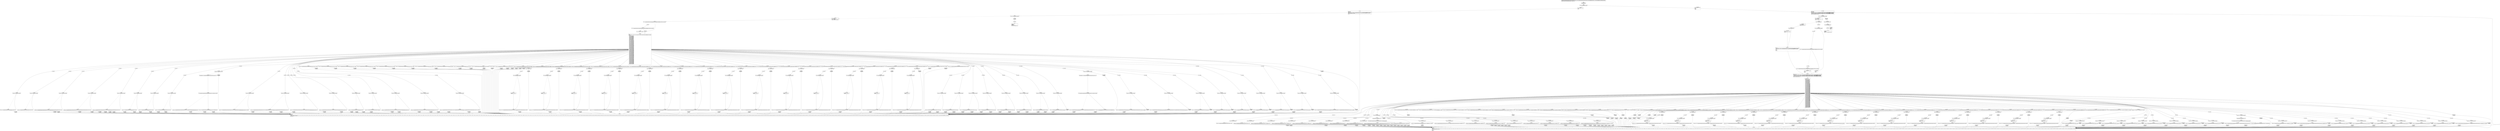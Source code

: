 digraph "CFG forcom.google.android.gms.internal.measurement.zzvz.zzai(Ljava\/lang\/Object;)I" {
Node_0 [shape=record,label="{0\:\ 0x0000|MTH_ENTER_BLOCK\l}"];
Node_1 [shape=record,label="{1\:\ 0x0004|if (r17.zzcaz == false) goto L_0x06cd\l}"];
Node_2 [shape=record,label="{2\:\ 0x0006|sun.misc.Unsafe r6 = zzcar\lr2 = 0\lr4 = 0\l}"];
Node_3 [shape=record,label="{3\:\ 0x000c|LOOP_START\lPHI: r2 r4 \l  PHI: (r2v235 int) = (r2v234 int), (r2v446 int) binds: [B:2:0x0006, B:11:0x0049] A[DONT_GENERATE, DONT_INLINE]\l  PHI: (r4v10 int) = (r4v9 int), (r4v82 int) binds: [B:2:0x0006, B:11:0x0049] A[DONT_GENERATE, DONT_INLINE]\lLOOP:0: B:3:0x000c\-\>B:11:0x0049\l|r3 = r2\l}"];
Node_4 [shape=record,label="{4\:\ 0x0011|if (r3 \>= r17.zzcas.length) goto L_0x06c1\l}"];
Node_5 [shape=record,label="{5\:\ 0x0013|int r2 = zzbt(r3)\lint r7 = (267386880 & r2) \>\>\> 20\lr8 = r17.zzcas[r3]\llong r10 = (long) (r2 & 1048575)\l}"];
Node_6 [shape=record,label="{6\:\ 0x002f|if (r7 \< com.google.android.gms.internal.measurement.zzui.DOUBLE_LIST_PACKED.mo19073id()) goto L_0x004d\l}"];
Node_7 [shape=record,label="{7\:\ 0x0031}"];
Node_8 [shape=record,label="{8\:\ 0x0037|if (r7 \> com.google.android.gms.internal.measurement.zzui.SINT64_LIST_PACKED.mo19073id()) goto L_0x004d\l}"];
Node_9 [shape=record,label="{9\:\ 0x0039|r5 = r17.zzcas[r3 + 2] & 1048575\l}"];
Node_10 [shape=record,label="{10\:\ 0x0046|PHI: r5 \l  PHI: (r5v19 int) = (r5v18 int), (r5v73 int) binds: [B:12:0x004d, B:9:0x0039] A[DONT_GENERATE, DONT_INLINE]\l|switch(r7) \{\l    case 0: goto L_0x0050;\l    case 1: goto L_0x0062;\l    case 2: goto L_0x0073;\l    case 3: goto L_0x0089;\l    case 4: goto L_0x009f;\l    case 5: goto L_0x00b5;\l    case 6: goto L_0x00c7;\l    case 7: goto L_0x00d9;\l    case 8: goto L_0x00eb;\l    case 9: goto L_0x0111;\l    case 10: goto L_0x012e;\l    case 11: goto L_0x0147;\l    case 12: goto L_0x015e;\l    case 13: goto L_0x0175;\l    case 14: goto L_0x0187;\l    case 15: goto L_0x019a;\l    case 16: goto L_0x01b1;\l    case 17: goto L_0x01c8;\l    case 18: goto L_0x01e7;\l    case 19: goto L_0x01f5;\l    case 20: goto L_0x0203;\l    case 21: goto L_0x0211;\l    case 22: goto L_0x021f;\l    case 23: goto L_0x022d;\l    case 24: goto L_0x023b;\l    case 25: goto L_0x0249;\l    case 26: goto L_0x0257;\l    case 27: goto L_0x0264;\l    case 28: goto L_0x0277;\l    case 29: goto L_0x0284;\l    case 30: goto L_0x0292;\l    case 31: goto L_0x02a0;\l    case 32: goto L_0x02ae;\l    case 33: goto L_0x02bc;\l    case 34: goto L_0x02ca;\l    case 35: goto L_0x02d8;\l    case 36: goto L_0x02ff;\l    case 37: goto L_0x0326;\l    case 38: goto L_0x034d;\l    case 39: goto L_0x0374;\l    case 40: goto L_0x039b;\l    case 41: goto L_0x03c2;\l    case 42: goto L_0x03e9;\l    case 43: goto L_0x0410;\l    case 44: goto L_0x0437;\l    case 45: goto L_0x045e;\l    case 46: goto L_0x0485;\l    case 47: goto L_0x04ac;\l    case 48: goto L_0x04d3;\l    case 49: goto L_0x04fa;\l    case 50: goto L_0x050d;\l    case 51: goto L_0x0524;\l    case 52: goto L_0x0537;\l    case 53: goto L_0x0549;\l    case 54: goto L_0x0560;\l    case 55: goto L_0x0577;\l    case 56: goto L_0x058e;\l    case 57: goto L_0x05a1;\l    case 58: goto L_0x05b3;\l    case 59: goto L_0x05c5;\l    case 60: goto L_0x05eb;\l    case 61: goto L_0x0608;\l    case 62: goto L_0x0621;\l    case 63: goto L_0x0638;\l    case 64: goto L_0x064f;\l    case 65: goto L_0x0661;\l    case 66: goto L_0x0674;\l    case 67: goto L_0x068b;\l    case 68: goto L_0x06a2;\l    default: goto L_0x0049;\l\}\l}"];
Node_11 [shape=record,label="{11\:\ 0x0049|LOOP_END\lPHI: r4 \l  PHI: (r4v82 int) = (r4v10 int), (r4v10 int), (r4v11 int), (r4v10 int), (r4v12 int), (r4v10 int), (r4v13 int), (r4v10 int), (r4v14 int), (r4v10 int), (r4v15 int), (r4v10 int), (r4v16 int), (r4v10 int), (r4v17 int), (r4v10 int), (r4v18 int), (r4v10 int), (r4v19 int), (r4v10 int), (r4v20 int), (r4v21 int), (r4v10 int), (r4v22 int), (r4v10 int), (r4v23 int), (r4v10 int), (r4v24 int), (r4v10 int), (r4v25 int), (r4v10 int), (r4v26 int), (r4v10 int), (r4v27 int), (r4v10 int), (r4v28 int), (r4v10 int), (r4v29 int), (r4v30 int), (r4v31 int), (r4v10 int), (r4v32 int), (r4v10 int), (r4v33 int), (r4v10 int), (r4v34 int), (r4v10 int), (r4v35 int), (r4v10 int), (r4v36 int), (r4v10 int), (r4v37 int), (r4v10 int), (r4v38 int), (r4v10 int), (r4v39 int), (r4v10 int), (r4v40 int), (r4v10 int), (r4v41 int), (r4v10 int), (r4v42 int), (r4v10 int), (r4v43 int), (r4v10 int), (r4v44 int), (r4v10 int), (r4v45 int), (r4v46 int), (r4v47 int), (r4v48 int), (r4v49 int), (r4v50 int), (r4v51 int), (r4v52 int), (r4v53 int), (r4v54 int), (r4v55 int), (r4v56 int), (r4v57 int), (r4v58 int), (r4v59 int), (r4v60 int), (r4v61 int), (r4v62 int), (r4v10 int), (r4v63 int), (r4v10 int), (r4v64 int), (r4v10 int), (r4v65 int), (r4v10 int), (r4v66 int), (r4v10 int), (r4v67 int), (r4v10 int), (r4v68 int), (r4v10 int), (r4v69 int), (r4v10 int), (r4v70 int), (r4v10 int), (r4v71 int), (r4v10 int), (r4v72 int), (r4v73 int), (r4v10 int), (r4v74 int), (r4v10 int), (r4v75 int), (r4v10 int), (r4v76 int), (r4v10 int), (r4v77 int), (r4v10 int), (r4v78 int), (r4v10 int), (r4v79 int), (r4v10 int), (r4v80 int), (r4v10 int), (r4v81 int) binds: [B:472:0x0049, B:592:0x0049, B:593:0x0049, B:590:0x0049, B:591:0x0049, B:588:0x0049, B:589:0x0049, B:586:0x0049, B:587:0x0049, B:584:0x0049, B:585:0x0049, B:582:0x0049, B:583:0x0049, B:580:0x0049, B:581:0x0049, B:578:0x0049, B:579:0x0049, B:576:0x0049, B:577:0x0049, B:573:0x0049, B:575:0x0049, B:574:0x0049, B:571:0x0049, B:572:0x0049, B:569:0x0049, B:570:0x0049, B:567:0x0049, B:568:0x0049, B:565:0x0049, B:566:0x0049, B:563:0x0049, B:564:0x0049, B:561:0x0049, B:562:0x0049, B:559:0x0049, B:560:0x0049, B:557:0x0049, B:558:0x0049, B:556:0x0049, B:555:0x0049, B:553:0x0049, B:554:0x0049, B:551:0x0049, B:552:0x0049, B:549:0x0049, B:550:0x0049, B:547:0x0049, B:548:0x0049, B:545:0x0049, B:546:0x0049, B:543:0x0049, B:544:0x0049, B:541:0x0049, B:542:0x0049, B:539:0x0049, B:540:0x0049, B:537:0x0049, B:538:0x0049, B:535:0x0049, B:536:0x0049, B:533:0x0049, B:534:0x0049, B:531:0x0049, B:532:0x0049, B:529:0x0049, B:530:0x0049, B:527:0x0049, B:528:0x0049, B:526:0x0049, B:525:0x0049, B:524:0x0049, B:523:0x0049, B:522:0x0049, B:521:0x0049, B:520:0x0049, B:519:0x0049, B:518:0x0049, B:517:0x0049, B:516:0x0049, B:515:0x0049, B:514:0x0049, B:513:0x0049, B:512:0x0049, B:511:0x0049, B:510:0x0049, B:508:0x0049, B:509:0x0049, B:506:0x0049, B:507:0x0049, B:504:0x0049, B:505:0x0049, B:502:0x0049, B:503:0x0049, B:500:0x0049, B:501:0x0049, B:498:0x0049, B:499:0x0049, B:496:0x0049, B:497:0x0049, B:494:0x0049, B:495:0x0049, B:492:0x0049, B:493:0x0049, B:489:0x0049, B:491:0x0049, B:490:0x0049, B:487:0x0049, B:488:0x0049, B:485:0x0049, B:486:0x0049, B:483:0x0049, B:484:0x0049, B:481:0x0049, B:482:0x0049, B:479:0x0049, B:480:0x0049, B:477:0x0049, B:478:0x0049, B:475:0x0049, B:476:0x0049, B:473:0x0049, B:474:0x0049] A[DONT_GENERATE, DONT_INLINE]\lLOOP:0: B:3:0x000c\-\>B:11:0x0049\l|int r2 = r3 + 3\l}"];
Node_12 [shape=record,label="{12\:\ 0x004d|r5 = 0\l}"];
Node_13 [shape=record,label="{13\:\ 0x0050}"];
Node_14 [shape=record,label="{14\:\ 0x0058|if (zzb(r18, r3) == false) goto L_0x0049\l}"];
Node_15 [shape=record,label="{15\:\ 0x005a|int r4 = r4 + com.google.android.gms.internal.measurement.zztv.zzb(r8, 0.0d)\l}"];
Node_16 [shape=record,label="{16\:\ 0x0062}"];
Node_17 [shape=record,label="{17\:\ 0x006a|if (zzb(r18, r3) == false) goto L_0x0049\l}"];
Node_18 [shape=record,label="{18\:\ 0x006c|int r4 = r4 + com.google.android.gms.internal.measurement.zztv.zzb(r8, 0.0f)\l}"];
Node_19 [shape=record,label="{19\:\ 0x0073}"];
Node_20 [shape=record,label="{20\:\ 0x007b|if (zzb(r18, r3) == false) goto L_0x0049\l}"];
Node_21 [shape=record,label="{21\:\ 0x007d|int r4 = r4 + com.google.android.gms.internal.measurement.zztv.zzd(r8, com.google.android.gms.internal.measurement.zzxj.zzl(r18, r10))\l}"];
Node_22 [shape=record,label="{22\:\ 0x0089}"];
Node_23 [shape=record,label="{23\:\ 0x0091|if (zzb(r18, r3) == false) goto L_0x0049\l}"];
Node_24 [shape=record,label="{24\:\ 0x0093|int r4 = r4 + com.google.android.gms.internal.measurement.zztv.zze(r8, com.google.android.gms.internal.measurement.zzxj.zzl(r18, r10))\l}"];
Node_25 [shape=record,label="{25\:\ 0x009f}"];
Node_26 [shape=record,label="{26\:\ 0x00a7|if (zzb(r18, r3) == false) goto L_0x0049\l}"];
Node_27 [shape=record,label="{27\:\ 0x00a9|int r4 = r4 + com.google.android.gms.internal.measurement.zztv.zzh(r8, com.google.android.gms.internal.measurement.zzxj.zzk(r18, r10))\l}"];
Node_28 [shape=record,label="{28\:\ 0x00b5}"];
Node_29 [shape=record,label="{29\:\ 0x00bd|if (zzb(r18, r3) == false) goto L_0x0049\l}"];
Node_30 [shape=record,label="{30\:\ 0x00bf|int r4 = r4 + com.google.android.gms.internal.measurement.zztv.zzg(r8, 0)\l}"];
Node_31 [shape=record,label="{31\:\ 0x00c7}"];
Node_32 [shape=record,label="{32\:\ 0x00cf|if (zzb(r18, r3) == false) goto L_0x0049\l}"];
Node_33 [shape=record,label="{33\:\ 0x00d1|int r4 = r4 + com.google.android.gms.internal.measurement.zztv.zzk(r8, 0)\l}"];
Node_34 [shape=record,label="{34\:\ 0x00d9}"];
Node_35 [shape=record,label="{35\:\ 0x00e1|if (zzb(r18, r3) == false) goto L_0x0049\l}"];
Node_36 [shape=record,label="{36\:\ 0x00e3|int r4 = r4 + com.google.android.gms.internal.measurement.zztv.zzc(r8, true)\l}"];
Node_37 [shape=record,label="{37\:\ 0x00eb}"];
Node_38 [shape=record,label="{38\:\ 0x00f3|if (zzb(r18, r3) == false) goto L_0x0049\l}"];
Node_39 [shape=record,label="{39\:\ 0x00f5|java.lang.Object r2 = com.google.android.gms.internal.measurement.zzxj.zzp(r18, r10)\l}"];
Node_40 [shape=record,label="{40\:\ 0x00fd|if ((r2 instanceof com.google.android.gms.internal.measurement.zzte) == false) goto L_0x0108\l}"];
Node_41 [shape=record,label="{41\:\ 0x00ff|int r4 = r4 + com.google.android.gms.internal.measurement.zztv.zzc(r8, (com.google.android.gms.internal.measurement.zzte) r2)\l}"];
Node_42 [shape=record,label="{42\:\ 0x0108|int r4 = r4 + com.google.android.gms.internal.measurement.zztv.zzc(r8, (java.lang.String) r2)\l}"];
Node_43 [shape=record,label="{43\:\ 0x0111}"];
Node_44 [shape=record,label="{44\:\ 0x0119|if (zzb(r18, r3) == false) goto L_0x0049\l}"];
Node_45 [shape=record,label="{45\:\ 0x011b|int r4 = r4 + com.google.android.gms.internal.measurement.zzwn.zzc(r8, com.google.android.gms.internal.measurement.zzxj.zzp(r18, r10), zzbq(r3))\l}"];
Node_46 [shape=record,label="{46\:\ 0x012e}"];
Node_47 [shape=record,label="{47\:\ 0x0136|if (zzb(r18, r3) == false) goto L_0x0049\l}"];
Node_48 [shape=record,label="{48\:\ 0x0138|int r4 = r4 + com.google.android.gms.internal.measurement.zztv.zzc(r8, (com.google.android.gms.internal.measurement.zzte) com.google.android.gms.internal.measurement.zzxj.zzp(r18, r10))\l}"];
Node_49 [shape=record,label="{49\:\ 0x0147}"];
Node_50 [shape=record,label="{50\:\ 0x014f|if (zzb(r18, r3) == false) goto L_0x0049\l}"];
Node_51 [shape=record,label="{51\:\ 0x0151|int r4 = r4 + com.google.android.gms.internal.measurement.zztv.zzi(r8, com.google.android.gms.internal.measurement.zzxj.zzk(r18, r10))\l}"];
Node_52 [shape=record,label="{52\:\ 0x015e}"];
Node_53 [shape=record,label="{53\:\ 0x0166|if (zzb(r18, r3) == false) goto L_0x0049\l}"];
Node_54 [shape=record,label="{54\:\ 0x0168|int r4 = r4 + com.google.android.gms.internal.measurement.zztv.zzm(r8, com.google.android.gms.internal.measurement.zzxj.zzk(r18, r10))\l}"];
Node_55 [shape=record,label="{55\:\ 0x0175}"];
Node_56 [shape=record,label="{56\:\ 0x017d|if (zzb(r18, r3) == false) goto L_0x0049\l}"];
Node_57 [shape=record,label="{57\:\ 0x017f|int r4 = r4 + com.google.android.gms.internal.measurement.zztv.zzl(r8, 0)\l}"];
Node_58 [shape=record,label="{58\:\ 0x0187}"];
Node_59 [shape=record,label="{59\:\ 0x018f|if (zzb(r18, r3) == false) goto L_0x0049\l}"];
Node_60 [shape=record,label="{60\:\ 0x0191|int r4 = r4 + com.google.android.gms.internal.measurement.zztv.zzh(r8, 0)\l}"];
Node_61 [shape=record,label="{61\:\ 0x019a}"];
Node_62 [shape=record,label="{62\:\ 0x01a2|if (zzb(r18, r3) == false) goto L_0x0049\l}"];
Node_63 [shape=record,label="{63\:\ 0x01a4|int r4 = r4 + com.google.android.gms.internal.measurement.zztv.zzj(r8, com.google.android.gms.internal.measurement.zzxj.zzk(r18, r10))\l}"];
Node_64 [shape=record,label="{64\:\ 0x01b1}"];
Node_65 [shape=record,label="{65\:\ 0x01b9|if (zzb(r18, r3) == false) goto L_0x0049\l}"];
Node_66 [shape=record,label="{66\:\ 0x01bb|int r4 = r4 + com.google.android.gms.internal.measurement.zztv.zzf(r8, com.google.android.gms.internal.measurement.zzxj.zzl(r18, r10))\l}"];
Node_67 [shape=record,label="{67\:\ 0x01c8}"];
Node_68 [shape=record,label="{68\:\ 0x01d0|if (zzb(r18, r3) == false) goto L_0x0049\l}"];
Node_69 [shape=record,label="{69\:\ 0x01d2|int r4 = r4 + com.google.android.gms.internal.measurement.zztv.zzc(r8, (com.google.android.gms.internal.measurement.zzvv) com.google.android.gms.internal.measurement.zzxj.zzp(r18, r10), zzbq(r3))\l}"];
Node_70 [shape=record,label="{70\:\ 0x01e7|int r4 = r4 + com.google.android.gms.internal.measurement.zzwn.zzw(r8, zze(r18, r10), false)\l}"];
Node_71 [shape=record,label="{71\:\ 0x01f5|int r4 = r4 + com.google.android.gms.internal.measurement.zzwn.zzv(r8, zze(r18, r10), false)\l}"];
Node_72 [shape=record,label="{72\:\ 0x0203|int r4 = r4 + com.google.android.gms.internal.measurement.zzwn.zzo(r8, zze(r18, r10), false)\l}"];
Node_73 [shape=record,label="{73\:\ 0x0211|int r4 = r4 + com.google.android.gms.internal.measurement.zzwn.zzp(r8, zze(r18, r10), false)\l}"];
Node_74 [shape=record,label="{74\:\ 0x021f|int r4 = r4 + com.google.android.gms.internal.measurement.zzwn.zzs(r8, zze(r18, r10), false)\l}"];
Node_75 [shape=record,label="{75\:\ 0x022d|int r4 = r4 + com.google.android.gms.internal.measurement.zzwn.zzw(r8, zze(r18, r10), false)\l}"];
Node_76 [shape=record,label="{76\:\ 0x023b|int r4 = r4 + com.google.android.gms.internal.measurement.zzwn.zzv(r8, zze(r18, r10), false)\l}"];
Node_77 [shape=record,label="{77\:\ 0x0249|int r4 = r4 + com.google.android.gms.internal.measurement.zzwn.zzx(r8, zze(r18, r10), false)\l}"];
Node_78 [shape=record,label="{78\:\ 0x0257|int r4 = r4 + com.google.android.gms.internal.measurement.zzwn.zzc(r8, zze(r18, r10))\l}"];
Node_79 [shape=record,label="{79\:\ 0x0264|int r4 = r4 + com.google.android.gms.internal.measurement.zzwn.zzc(r8, (java.util.List\<?\>) zze(r18, r10), zzbq(r3))\l}"];
Node_80 [shape=record,label="{80\:\ 0x0277|int r4 = r4 + com.google.android.gms.internal.measurement.zzwn.zzd(r8, zze(r18, r10))\l}"];
Node_81 [shape=record,label="{81\:\ 0x0284|int r4 = r4 + com.google.android.gms.internal.measurement.zzwn.zzt(r8, zze(r18, r10), false)\l}"];
Node_82 [shape=record,label="{82\:\ 0x0292|int r4 = r4 + com.google.android.gms.internal.measurement.zzwn.zzr(r8, zze(r18, r10), false)\l}"];
Node_83 [shape=record,label="{83\:\ 0x02a0|int r4 = r4 + com.google.android.gms.internal.measurement.zzwn.zzv(r8, zze(r18, r10), false)\l}"];
Node_84 [shape=record,label="{84\:\ 0x02ae|int r4 = r4 + com.google.android.gms.internal.measurement.zzwn.zzw(r8, zze(r18, r10), false)\l}"];
Node_85 [shape=record,label="{85\:\ 0x02bc|int r4 = r4 + com.google.android.gms.internal.measurement.zzwn.zzu(r8, zze(r18, r10), false)\l}"];
Node_86 [shape=record,label="{86\:\ 0x02ca|int r4 = r4 + com.google.android.gms.internal.measurement.zzwn.zzq(r8, zze(r18, r10), false)\l}"];
Node_87 [shape=record,label="{87\:\ 0x02d8|int r2 = com.google.android.gms.internal.measurement.zzwn.zzag((java.util.List) r6.getObject(r18, r10))\l}"];
Node_88 [shape=record,label="{88\:\ 0x02e4|if (r2 \<= 0) goto L_0x0049\l}"];
Node_89 [shape=record,label="{89\:\ 0x02e6}"];
Node_90 [shape=record,label="{90\:\ 0x02ea|if (r17.zzcba == false) goto L_0x02f2\l}"];
Node_91 [shape=record,label="{91\:\ 0x02ec|r0 = r18\lr6.putInt(r0, (long) r5, r2)\l}"];
Node_92 [shape=record,label="{92\:\ 0x02f2|int r4 = r4 + (r2 + (com.google.android.gms.internal.measurement.zztv.zzbd(r8) + com.google.android.gms.internal.measurement.zztv.zzbf(r2)))\l}"];
Node_93 [shape=record,label="{93\:\ 0x02ff|int r2 = com.google.android.gms.internal.measurement.zzwn.zzaf((java.util.List) r6.getObject(r18, r10))\l}"];
Node_94 [shape=record,label="{94\:\ 0x030b|if (r2 \<= 0) goto L_0x0049\l}"];
Node_95 [shape=record,label="{95\:\ 0x030d}"];
Node_96 [shape=record,label="{96\:\ 0x0311|if (r17.zzcba == false) goto L_0x0319\l}"];
Node_97 [shape=record,label="{97\:\ 0x0313|r0 = r18\lr6.putInt(r0, (long) r5, r2)\l}"];
Node_98 [shape=record,label="{98\:\ 0x0319|int r4 = r4 + (r2 + (com.google.android.gms.internal.measurement.zztv.zzbd(r8) + com.google.android.gms.internal.measurement.zztv.zzbf(r2)))\l}"];
Node_99 [shape=record,label="{99\:\ 0x0326|int r2 = com.google.android.gms.internal.measurement.zzwn.zzy((java.util.List) r6.getObject(r18, r10))\l}"];
Node_100 [shape=record,label="{100\:\ 0x0332|if (r2 \<= 0) goto L_0x0049\l}"];
Node_101 [shape=record,label="{101\:\ 0x0334}"];
Node_102 [shape=record,label="{102\:\ 0x0338|if (r17.zzcba == false) goto L_0x0340\l}"];
Node_103 [shape=record,label="{103\:\ 0x033a|r0 = r18\lr6.putInt(r0, (long) r5, r2)\l}"];
Node_104 [shape=record,label="{104\:\ 0x0340|int r4 = r4 + (r2 + (com.google.android.gms.internal.measurement.zztv.zzbd(r8) + com.google.android.gms.internal.measurement.zztv.zzbf(r2)))\l}"];
Node_105 [shape=record,label="{105\:\ 0x034d|int r2 = com.google.android.gms.internal.measurement.zzwn.zzz((java.util.List) r6.getObject(r18, r10))\l}"];
Node_106 [shape=record,label="{106\:\ 0x0359|if (r2 \<= 0) goto L_0x0049\l}"];
Node_107 [shape=record,label="{107\:\ 0x035b}"];
Node_108 [shape=record,label="{108\:\ 0x035f|if (r17.zzcba == false) goto L_0x0367\l}"];
Node_109 [shape=record,label="{109\:\ 0x0361|r0 = r18\lr6.putInt(r0, (long) r5, r2)\l}"];
Node_110 [shape=record,label="{110\:\ 0x0367|int r4 = r4 + (r2 + (com.google.android.gms.internal.measurement.zztv.zzbd(r8) + com.google.android.gms.internal.measurement.zztv.zzbf(r2)))\l}"];
Node_111 [shape=record,label="{111\:\ 0x0374|int r2 = com.google.android.gms.internal.measurement.zzwn.zzac((java.util.List) r6.getObject(r18, r10))\l}"];
Node_112 [shape=record,label="{112\:\ 0x0380|if (r2 \<= 0) goto L_0x0049\l}"];
Node_113 [shape=record,label="{113\:\ 0x0382}"];
Node_114 [shape=record,label="{114\:\ 0x0386|if (r17.zzcba == false) goto L_0x038e\l}"];
Node_115 [shape=record,label="{115\:\ 0x0388|r0 = r18\lr6.putInt(r0, (long) r5, r2)\l}"];
Node_116 [shape=record,label="{116\:\ 0x038e|int r4 = r4 + (r2 + (com.google.android.gms.internal.measurement.zztv.zzbd(r8) + com.google.android.gms.internal.measurement.zztv.zzbf(r2)))\l}"];
Node_117 [shape=record,label="{117\:\ 0x039b|int r2 = com.google.android.gms.internal.measurement.zzwn.zzag((java.util.List) r6.getObject(r18, r10))\l}"];
Node_118 [shape=record,label="{118\:\ 0x03a7|if (r2 \<= 0) goto L_0x0049\l}"];
Node_119 [shape=record,label="{119\:\ 0x03a9}"];
Node_120 [shape=record,label="{120\:\ 0x03ad|if (r17.zzcba == false) goto L_0x03b5\l}"];
Node_121 [shape=record,label="{121\:\ 0x03af|r0 = r18\lr6.putInt(r0, (long) r5, r2)\l}"];
Node_122 [shape=record,label="{122\:\ 0x03b5|int r4 = r4 + (r2 + (com.google.android.gms.internal.measurement.zztv.zzbd(r8) + com.google.android.gms.internal.measurement.zztv.zzbf(r2)))\l}"];
Node_123 [shape=record,label="{123\:\ 0x03c2|int r2 = com.google.android.gms.internal.measurement.zzwn.zzaf((java.util.List) r6.getObject(r18, r10))\l}"];
Node_124 [shape=record,label="{124\:\ 0x03ce|if (r2 \<= 0) goto L_0x0049\l}"];
Node_125 [shape=record,label="{125\:\ 0x03d0}"];
Node_126 [shape=record,label="{126\:\ 0x03d4|if (r17.zzcba == false) goto L_0x03dc\l}"];
Node_127 [shape=record,label="{127\:\ 0x03d6|r0 = r18\lr6.putInt(r0, (long) r5, r2)\l}"];
Node_128 [shape=record,label="{128\:\ 0x03dc|int r4 = r4 + (r2 + (com.google.android.gms.internal.measurement.zztv.zzbd(r8) + com.google.android.gms.internal.measurement.zztv.zzbf(r2)))\l}"];
Node_129 [shape=record,label="{129\:\ 0x03e9|int r2 = com.google.android.gms.internal.measurement.zzwn.zzah((java.util.List) r6.getObject(r18, r10))\l}"];
Node_130 [shape=record,label="{130\:\ 0x03f5|if (r2 \<= 0) goto L_0x0049\l}"];
Node_131 [shape=record,label="{131\:\ 0x03f7}"];
Node_132 [shape=record,label="{132\:\ 0x03fb|if (r17.zzcba == false) goto L_0x0403\l}"];
Node_133 [shape=record,label="{133\:\ 0x03fd|r0 = r18\lr6.putInt(r0, (long) r5, r2)\l}"];
Node_134 [shape=record,label="{134\:\ 0x0403|int r4 = r4 + (r2 + (com.google.android.gms.internal.measurement.zztv.zzbd(r8) + com.google.android.gms.internal.measurement.zztv.zzbf(r2)))\l}"];
Node_135 [shape=record,label="{135\:\ 0x0410|int r2 = com.google.android.gms.internal.measurement.zzwn.zzad((java.util.List) r6.getObject(r18, r10))\l}"];
Node_136 [shape=record,label="{136\:\ 0x041c|if (r2 \<= 0) goto L_0x0049\l}"];
Node_137 [shape=record,label="{137\:\ 0x041e}"];
Node_138 [shape=record,label="{138\:\ 0x0422|if (r17.zzcba == false) goto L_0x042a\l}"];
Node_139 [shape=record,label="{139\:\ 0x0424|r0 = r18\lr6.putInt(r0, (long) r5, r2)\l}"];
Node_140 [shape=record,label="{140\:\ 0x042a|int r4 = r4 + (r2 + (com.google.android.gms.internal.measurement.zztv.zzbd(r8) + com.google.android.gms.internal.measurement.zztv.zzbf(r2)))\l}"];
Node_141 [shape=record,label="{141\:\ 0x0437|int r2 = com.google.android.gms.internal.measurement.zzwn.zzab((java.util.List) r6.getObject(r18, r10))\l}"];
Node_142 [shape=record,label="{142\:\ 0x0443|if (r2 \<= 0) goto L_0x0049\l}"];
Node_143 [shape=record,label="{143\:\ 0x0445}"];
Node_144 [shape=record,label="{144\:\ 0x0449|if (r17.zzcba == false) goto L_0x0451\l}"];
Node_145 [shape=record,label="{145\:\ 0x044b|r0 = r18\lr6.putInt(r0, (long) r5, r2)\l}"];
Node_146 [shape=record,label="{146\:\ 0x0451|int r4 = r4 + (r2 + (com.google.android.gms.internal.measurement.zztv.zzbd(r8) + com.google.android.gms.internal.measurement.zztv.zzbf(r2)))\l}"];
Node_147 [shape=record,label="{147\:\ 0x045e|int r2 = com.google.android.gms.internal.measurement.zzwn.zzaf((java.util.List) r6.getObject(r18, r10))\l}"];
Node_148 [shape=record,label="{148\:\ 0x046a|if (r2 \<= 0) goto L_0x0049\l}"];
Node_149 [shape=record,label="{149\:\ 0x046c}"];
Node_150 [shape=record,label="{150\:\ 0x0470|if (r17.zzcba == false) goto L_0x0478\l}"];
Node_151 [shape=record,label="{151\:\ 0x0472|r0 = r18\lr6.putInt(r0, (long) r5, r2)\l}"];
Node_152 [shape=record,label="{152\:\ 0x0478|int r4 = r4 + (r2 + (com.google.android.gms.internal.measurement.zztv.zzbd(r8) + com.google.android.gms.internal.measurement.zztv.zzbf(r2)))\l}"];
Node_153 [shape=record,label="{153\:\ 0x0485|int r2 = com.google.android.gms.internal.measurement.zzwn.zzag((java.util.List) r6.getObject(r18, r10))\l}"];
Node_154 [shape=record,label="{154\:\ 0x0491|if (r2 \<= 0) goto L_0x0049\l}"];
Node_155 [shape=record,label="{155\:\ 0x0493}"];
Node_156 [shape=record,label="{156\:\ 0x0497|if (r17.zzcba == false) goto L_0x049f\l}"];
Node_157 [shape=record,label="{157\:\ 0x0499|r0 = r18\lr6.putInt(r0, (long) r5, r2)\l}"];
Node_158 [shape=record,label="{158\:\ 0x049f|int r4 = r4 + (r2 + (com.google.android.gms.internal.measurement.zztv.zzbd(r8) + com.google.android.gms.internal.measurement.zztv.zzbf(r2)))\l}"];
Node_159 [shape=record,label="{159\:\ 0x04ac|int r2 = com.google.android.gms.internal.measurement.zzwn.zzae((java.util.List) r6.getObject(r18, r10))\l}"];
Node_160 [shape=record,label="{160\:\ 0x04b8|if (r2 \<= 0) goto L_0x0049\l}"];
Node_161 [shape=record,label="{161\:\ 0x04ba}"];
Node_162 [shape=record,label="{162\:\ 0x04be|if (r17.zzcba == false) goto L_0x04c6\l}"];
Node_163 [shape=record,label="{163\:\ 0x04c0|r0 = r18\lr6.putInt(r0, (long) r5, r2)\l}"];
Node_164 [shape=record,label="{164\:\ 0x04c6|int r4 = r4 + (r2 + (com.google.android.gms.internal.measurement.zztv.zzbd(r8) + com.google.android.gms.internal.measurement.zztv.zzbf(r2)))\l}"];
Node_165 [shape=record,label="{165\:\ 0x04d3|int r2 = com.google.android.gms.internal.measurement.zzwn.zzaa((java.util.List) r6.getObject(r18, r10))\l}"];
Node_166 [shape=record,label="{166\:\ 0x04df|if (r2 \<= 0) goto L_0x0049\l}"];
Node_167 [shape=record,label="{167\:\ 0x04e1}"];
Node_168 [shape=record,label="{168\:\ 0x04e5|if (r17.zzcba == false) goto L_0x04ed\l}"];
Node_169 [shape=record,label="{169\:\ 0x04e7|r0 = r18\lr6.putInt(r0, (long) r5, r2)\l}"];
Node_170 [shape=record,label="{170\:\ 0x04ed|int r4 = r4 + (r2 + (com.google.android.gms.internal.measurement.zztv.zzbd(r8) + com.google.android.gms.internal.measurement.zztv.zzbf(r2)))\l}"];
Node_171 [shape=record,label="{171\:\ 0x04fa|int r4 = r4 + com.google.android.gms.internal.measurement.zzwn.zzd(r8, zze(r18, r10), zzbq(r3))\l}"];
Node_172 [shape=record,label="{172\:\ 0x050d|int r4 = r4 + r17.zzcbi.zzb(r8, com.google.android.gms.internal.measurement.zzxj.zzp(r18, r10), zzbr(r3))\l}"];
Node_173 [shape=record,label="{173\:\ 0x0524}"];
Node_174 [shape=record,label="{174\:\ 0x052c|if (zza(r18, r8, r3) == false) goto L_0x0049\l}"];
Node_175 [shape=record,label="{175\:\ 0x052e|int r4 = r4 + com.google.android.gms.internal.measurement.zztv.zzb(r8, 0.0d)\l}"];
Node_176 [shape=record,label="{176\:\ 0x0537}"];
Node_177 [shape=record,label="{177\:\ 0x053f|if (zza(r18, r8, r3) == false) goto L_0x0049\l}"];
Node_178 [shape=record,label="{178\:\ 0x0541|int r4 = r4 + com.google.android.gms.internal.measurement.zztv.zzb(r8, 0.0f)\l}"];
Node_179 [shape=record,label="{179\:\ 0x0549}"];
Node_180 [shape=record,label="{180\:\ 0x0551|if (zza(r18, r8, r3) == false) goto L_0x0049\l}"];
Node_181 [shape=record,label="{181\:\ 0x0553|int r4 = r4 + com.google.android.gms.internal.measurement.zztv.zzd(r8, zzi(r18, r10))\l}"];
Node_182 [shape=record,label="{182\:\ 0x0560}"];
Node_183 [shape=record,label="{183\:\ 0x0568|if (zza(r18, r8, r3) == false) goto L_0x0049\l}"];
Node_184 [shape=record,label="{184\:\ 0x056a|int r4 = r4 + com.google.android.gms.internal.measurement.zztv.zze(r8, zzi(r18, r10))\l}"];
Node_185 [shape=record,label="{185\:\ 0x0577}"];
Node_186 [shape=record,label="{186\:\ 0x057f|if (zza(r18, r8, r3) == false) goto L_0x0049\l}"];
Node_187 [shape=record,label="{187\:\ 0x0581|int r4 = r4 + com.google.android.gms.internal.measurement.zztv.zzh(r8, zzh(r18, r10))\l}"];
Node_188 [shape=record,label="{188\:\ 0x058e}"];
Node_189 [shape=record,label="{189\:\ 0x0596|if (zza(r18, r8, r3) == false) goto L_0x0049\l}"];
Node_190 [shape=record,label="{190\:\ 0x0598|int r4 = r4 + com.google.android.gms.internal.measurement.zztv.zzg(r8, 0)\l}"];
Node_191 [shape=record,label="{191\:\ 0x05a1}"];
Node_192 [shape=record,label="{192\:\ 0x05a9|if (zza(r18, r8, r3) == false) goto L_0x0049\l}"];
Node_193 [shape=record,label="{193\:\ 0x05ab|int r4 = r4 + com.google.android.gms.internal.measurement.zztv.zzk(r8, 0)\l}"];
Node_194 [shape=record,label="{194\:\ 0x05b3}"];
Node_195 [shape=record,label="{195\:\ 0x05bb|if (zza(r18, r8, r3) == false) goto L_0x0049\l}"];
Node_196 [shape=record,label="{196\:\ 0x05bd|int r4 = r4 + com.google.android.gms.internal.measurement.zztv.zzc(r8, true)\l}"];
Node_197 [shape=record,label="{197\:\ 0x05c5}"];
Node_198 [shape=record,label="{198\:\ 0x05cd|if (zza(r18, r8, r3) == false) goto L_0x0049\l}"];
Node_199 [shape=record,label="{199\:\ 0x05cf|java.lang.Object r2 = com.google.android.gms.internal.measurement.zzxj.zzp(r18, r10)\l}"];
Node_200 [shape=record,label="{200\:\ 0x05d7|if ((r2 instanceof com.google.android.gms.internal.measurement.zzte) == false) goto L_0x05e2\l}"];
Node_201 [shape=record,label="{201\:\ 0x05d9|int r4 = r4 + com.google.android.gms.internal.measurement.zztv.zzc(r8, (com.google.android.gms.internal.measurement.zzte) r2)\l}"];
Node_202 [shape=record,label="{202\:\ 0x05e2|int r4 = r4 + com.google.android.gms.internal.measurement.zztv.zzc(r8, (java.lang.String) r2)\l}"];
Node_203 [shape=record,label="{203\:\ 0x05eb}"];
Node_204 [shape=record,label="{204\:\ 0x05f3|if (zza(r18, r8, r3) == false) goto L_0x0049\l}"];
Node_205 [shape=record,label="{205\:\ 0x05f5|int r4 = r4 + com.google.android.gms.internal.measurement.zzwn.zzc(r8, com.google.android.gms.internal.measurement.zzxj.zzp(r18, r10), zzbq(r3))\l}"];
Node_206 [shape=record,label="{206\:\ 0x0608}"];
Node_207 [shape=record,label="{207\:\ 0x0610|if (zza(r18, r8, r3) == false) goto L_0x0049\l}"];
Node_208 [shape=record,label="{208\:\ 0x0612|int r4 = r4 + com.google.android.gms.internal.measurement.zztv.zzc(r8, (com.google.android.gms.internal.measurement.zzte) com.google.android.gms.internal.measurement.zzxj.zzp(r18, r10))\l}"];
Node_209 [shape=record,label="{209\:\ 0x0621}"];
Node_210 [shape=record,label="{210\:\ 0x0629|if (zza(r18, r8, r3) == false) goto L_0x0049\l}"];
Node_211 [shape=record,label="{211\:\ 0x062b|int r4 = r4 + com.google.android.gms.internal.measurement.zztv.zzi(r8, zzh(r18, r10))\l}"];
Node_212 [shape=record,label="{212\:\ 0x0638}"];
Node_213 [shape=record,label="{213\:\ 0x0640|if (zza(r18, r8, r3) == false) goto L_0x0049\l}"];
Node_214 [shape=record,label="{214\:\ 0x0642|int r4 = r4 + com.google.android.gms.internal.measurement.zztv.zzm(r8, zzh(r18, r10))\l}"];
Node_215 [shape=record,label="{215\:\ 0x064f}"];
Node_216 [shape=record,label="{216\:\ 0x0657|if (zza(r18, r8, r3) == false) goto L_0x0049\l}"];
Node_217 [shape=record,label="{217\:\ 0x0659|int r4 = r4 + com.google.android.gms.internal.measurement.zztv.zzl(r8, 0)\l}"];
Node_218 [shape=record,label="{218\:\ 0x0661}"];
Node_219 [shape=record,label="{219\:\ 0x0669|if (zza(r18, r8, r3) == false) goto L_0x0049\l}"];
Node_220 [shape=record,label="{220\:\ 0x066b|int r4 = r4 + com.google.android.gms.internal.measurement.zztv.zzh(r8, 0)\l}"];
Node_221 [shape=record,label="{221\:\ 0x0674}"];
Node_222 [shape=record,label="{222\:\ 0x067c|if (zza(r18, r8, r3) == false) goto L_0x0049\l}"];
Node_223 [shape=record,label="{223\:\ 0x067e|int r4 = r4 + com.google.android.gms.internal.measurement.zztv.zzj(r8, zzh(r18, r10))\l}"];
Node_224 [shape=record,label="{224\:\ 0x068b}"];
Node_225 [shape=record,label="{225\:\ 0x0693|if (zza(r18, r8, r3) == false) goto L_0x0049\l}"];
Node_226 [shape=record,label="{226\:\ 0x0695|int r4 = r4 + com.google.android.gms.internal.measurement.zztv.zzf(r8, zzi(r18, r10))\l}"];
Node_227 [shape=record,label="{227\:\ 0x06a2}"];
Node_228 [shape=record,label="{228\:\ 0x06aa|if (zza(r18, r8, r3) == false) goto L_0x0049\l}"];
Node_229 [shape=record,label="{229\:\ 0x06ac|int r4 = r4 + com.google.android.gms.internal.measurement.zztv.zzc(r8, (com.google.android.gms.internal.measurement.zzvv) com.google.android.gms.internal.measurement.zzxj.zzp(r18, r10), zzbq(r3))\l}"];
Node_230 [shape=record,label="{230\:\ 0x06c1}"];
Node_231 [shape=record,label="{231\:\ 0x06cd|sun.misc.Unsafe r9 = zzcar\lr4 = \-1\lr6 = 0\lr3 = 0\lr2 = 0\l}"];
Node_232 [shape=record,label="{232\:\ 0x06d9|LOOP_START\lPHI: r2 r3 r4 r6 \l  PHI: (r2v3 int) = (r2v2 int), (r2v230 int) binds: [B:231:0x06cd, B:242:0x071d] A[DONT_GENERATE, DONT_INLINE]\l  PHI: (r3v2 int) = (r3v1 int), (r3v7 int) binds: [B:231:0x06cd, B:242:0x071d] A[DONT_GENERATE, DONT_INLINE]\l  PHI: (r4v1 int) = (r4v0 int), (r4v5 int) binds: [B:231:0x06cd, B:242:0x071d] A[DONT_GENERATE, DONT_INLINE]\l  PHI: (r6v1 int) = (r6v0 int), (r6v73 int) binds: [B:231:0x06cd, B:242:0x071d] A[DONT_GENERATE, DONT_INLINE]\lLOOP:1: B:232:0x06d9\-\>B:242:0x071d\l}"];
Node_233 [shape=record,label="{233\:\ 0x06de|if (r3 \>= r17.zzcas.length) goto L_0x0d63\l}"];
Node_234 [shape=record,label="{234\:\ 0x06e0|int r10 = zzbt(r3)\lr11 = r17.zzcas[r3]\lint r12 = (267386880 & r10) \>\>\> 20\lr7 = 0\l}"];
Node_235 [shape=record,label="{235\:\ 0x06f5|if (r12 \> 17) goto L_0x0723\l}"];
Node_236 [shape=record,label="{236\:\ 0x06f7|r8 = r17.zzcas[r3 + 2]\lr5 = 1048575 & r8\lint r7 = 1 \<\< (r8 \>\>\> 20)\l}"];
Node_237 [shape=record,label="{237\:\ 0x0707|if (r5 == r4) goto L_0x0711\l}"];
Node_238 [shape=record,label="{238\:\ 0x0709|r0 = r18\lint r2 = r9.getInt(r0, (long) r5)\lr4 = r5\l}"];
Node_239 [shape=record,label="{239\:\ 0x0711|PHI: r2 r4 \l  PHI: (r2v231 int) = (r2v3 int), (r2v233 int) binds: [B:237:0x0707, B:238:0x0709] A[DONT_GENERATE, DONT_INLINE]\l  PHI: (r4v6 int) = (r4v1 int), (r4v8 int) binds: [B:237:0x0707, B:238:0x0709] A[DONT_GENERATE, DONT_INLINE]\l|r5 = r4\lr4 = r2\lr2 = r7\lr7 = r8\l}"];
Node_240 [shape=record,label="{240\:\ 0x0715|PHI: r2 r4 r5 r7 \l  PHI: (r2v10 int) = (r2v8 int), (r2v9 int), (r2v232 int) binds: [B:470:0x0d85, B:249:0x0739, B:239:0x0711] A[DONT_GENERATE, DONT_INLINE]\l  PHI: (r4v4 int) = (r4v2 int), (r4v3 int), (r4v7 int) binds: [B:470:0x0d85, B:249:0x0739, B:239:0x0711] A[DONT_GENERATE, DONT_INLINE]\l  PHI: (r5v9 int) = (r5v7 int), (r5v8 int), (r5v13 int) binds: [B:470:0x0d85, B:249:0x0739, B:239:0x0711] A[DONT_GENERATE, DONT_INLINE]\l  PHI: (r7v4 int) = (r7v0 int), (r7v3 int), (r7v59 int) binds: [B:470:0x0d85, B:249:0x0739, B:239:0x0711] A[DONT_GENERATE, DONT_INLINE]\l|long r14 = (long) (1048575 & r10)\l}"];
Node_241 [shape=record,label="{241\:\ 0x071a|switch(r12) \{\l    case 0: goto L_0x074c;\l    case 1: goto L_0x0757;\l    case 2: goto L_0x0761;\l    case 3: goto L_0x0770;\l    case 4: goto L_0x077f;\l    case 5: goto L_0x078e;\l    case 6: goto L_0x0799;\l    case 7: goto L_0x07a4;\l    case 8: goto L_0x07af;\l    case 9: goto L_0x07ce;\l    case 10: goto L_0x07e4;\l    case 11: goto L_0x07f6;\l    case 12: goto L_0x0806;\l    case 13: goto L_0x0816;\l    case 14: goto L_0x0821;\l    case 15: goto L_0x082d;\l    case 16: goto L_0x083d;\l    case 17: goto L_0x084d;\l    case 18: goto L_0x0865;\l    case 19: goto L_0x0875;\l    case 20: goto L_0x0885;\l    case 21: goto L_0x0895;\l    case 22: goto L_0x08a5;\l    case 23: goto L_0x08b5;\l    case 24: goto L_0x08c5;\l    case 25: goto L_0x08d5;\l    case 26: goto L_0x08e5;\l    case 27: goto L_0x08f4;\l    case 28: goto L_0x0909;\l    case 29: goto L_0x0918;\l    case 30: goto L_0x0928;\l    case 31: goto L_0x0938;\l    case 32: goto L_0x0948;\l    case 33: goto L_0x0958;\l    case 34: goto L_0x0968;\l    case 35: goto L_0x0978;\l    case 36: goto L_0x099f;\l    case 37: goto L_0x09c6;\l    case 38: goto L_0x09ed;\l    case 39: goto L_0x0a14;\l    case 40: goto L_0x0a3b;\l    case 41: goto L_0x0a62;\l    case 42: goto L_0x0a89;\l    case 43: goto L_0x0ab0;\l    case 44: goto L_0x0ad7;\l    case 45: goto L_0x0afe;\l    case 46: goto L_0x0b25;\l    case 47: goto L_0x0b4c;\l    case 48: goto L_0x0b73;\l    case 49: goto L_0x0b9a;\l    case 50: goto L_0x0baf;\l    case 51: goto L_0x0bc6;\l    case 52: goto L_0x0bd9;\l    case 53: goto L_0x0beb;\l    case 54: goto L_0x0c02;\l    case 55: goto L_0x0c19;\l    case 56: goto L_0x0c30;\l    case 57: goto L_0x0c43;\l    case 58: goto L_0x0c55;\l    case 59: goto L_0x0c67;\l    case 60: goto L_0x0c8d;\l    case 61: goto L_0x0caa;\l    case 62: goto L_0x0cc3;\l    case 63: goto L_0x0cda;\l    case 64: goto L_0x0cf1;\l    case 65: goto L_0x0d03;\l    case 66: goto L_0x0d16;\l    case 67: goto L_0x0d2d;\l    case 68: goto L_0x0d44;\l    default: goto L_0x071d;\l\}\l}"];
Node_242 [shape=record,label="{242\:\ 0x071d|LOOP_END\lPHI: r6 \l  PHI: (r6v73 int) = (r6v1 int), (r6v1 int), (r6v2 int), (r6v1 int), (r6v3 int), (r6v1 int), (r6v4 int), (r6v1 int), (r6v5 int), (r6v1 int), (r6v6 int), (r6v1 int), (r6v7 int), (r6v1 int), (r6v8 int), (r6v1 int), (r6v9 int), (r6v1 int), (r6v10 int), (r6v1 int), (r6v11 int), (r6v12 int), (r6v1 int), (r6v13 int), (r6v1 int), (r6v14 int), (r6v1 int), (r6v15 int), (r6v1 int), (r6v16 int), (r6v1 int), (r6v17 int), (r6v1 int), (r6v18 int), (r6v1 int), (r6v19 int), (r6v1 int), (r6v20 int), (r6v21 int), (r6v22 int), (r6v1 int), (r6v23 int), (r6v1 int), (r6v24 int), (r6v1 int), (r6v25 int), (r6v1 int), (r6v26 int), (r6v1 int), (r6v27 int), (r6v1 int), (r6v28 int), (r6v1 int), (r6v29 int), (r6v1 int), (r6v30 int), (r6v1 int), (r6v31 int), (r6v1 int), (r6v32 int), (r6v1 int), (r6v33 int), (r6v1 int), (r6v34 int), (r6v1 int), (r6v35 int), (r6v1 int), (r6v36 int), (r6v37 int), (r6v38 int), (r6v39 int), (r6v40 int), (r6v41 int), (r6v42 int), (r6v43 int), (r6v44 int), (r6v45 int), (r6v46 int), (r6v47 int), (r6v48 int), (r6v49 int), (r6v50 int), (r6v51 int), (r6v52 int), (r6v53 int), (r6v1 int), (r6v54 int), (r6v1 int), (r6v55 int), (r6v1 int), (r6v56 int), (r6v1 int), (r6v57 int), (r6v1 int), (r6v58 int), (r6v1 int), (r6v59 int), (r6v1 int), (r6v60 int), (r6v1 int), (r6v61 int), (r6v1 int), (r6v62 int), (r6v1 int), (r6v63 int), (r6v64 int), (r6v1 int), (r6v65 int), (r6v1 int), (r6v66 int), (r6v1 int), (r6v67 int), (r6v1 int), (r6v68 int), (r6v1 int), (r6v69 int), (r6v1 int), (r6v70 int), (r6v1 int), (r6v71 int), (r6v1 int), (r6v72 int) binds: [B:595:0x071d, B:715:0x071d, B:716:0x071d, B:713:0x071d, B:714:0x071d, B:711:0x071d, B:712:0x071d, B:709:0x071d, B:710:0x071d, B:707:0x071d, B:708:0x071d, B:705:0x071d, B:706:0x071d, B:703:0x071d, B:704:0x071d, B:701:0x071d, B:702:0x071d, B:699:0x071d, B:700:0x071d, B:696:0x071d, B:698:0x071d, B:697:0x071d, B:694:0x071d, B:695:0x071d, B:692:0x071d, B:693:0x071d, B:690:0x071d, B:691:0x071d, B:688:0x071d, B:689:0x071d, B:686:0x071d, B:687:0x071d, B:684:0x071d, B:685:0x071d, B:682:0x071d, B:683:0x071d, B:680:0x071d, B:681:0x071d, B:679:0x071d, B:678:0x071d, B:676:0x071d, B:677:0x071d, B:674:0x071d, B:675:0x071d, B:672:0x071d, B:673:0x071d, B:670:0x071d, B:671:0x071d, B:668:0x071d, B:669:0x071d, B:666:0x071d, B:667:0x071d, B:664:0x071d, B:665:0x071d, B:662:0x071d, B:663:0x071d, B:660:0x071d, B:661:0x071d, B:658:0x071d, B:659:0x071d, B:656:0x071d, B:657:0x071d, B:654:0x071d, B:655:0x071d, B:652:0x071d, B:653:0x071d, B:650:0x071d, B:651:0x071d, B:649:0x071d, B:648:0x071d, B:647:0x071d, B:646:0x071d, B:645:0x071d, B:644:0x071d, B:643:0x071d, B:642:0x071d, B:641:0x071d, B:640:0x071d, B:639:0x071d, B:638:0x071d, B:637:0x071d, B:636:0x071d, B:635:0x071d, B:634:0x071d, B:633:0x071d, B:631:0x071d, B:632:0x071d, B:629:0x071d, B:630:0x071d, B:627:0x071d, B:628:0x071d, B:625:0x071d, B:626:0x071d, B:623:0x071d, B:624:0x071d, B:621:0x071d, B:622:0x071d, B:619:0x071d, B:620:0x071d, B:617:0x071d, B:618:0x071d, B:615:0x071d, B:616:0x071d, B:612:0x071d, B:614:0x071d, B:613:0x071d, B:610:0x071d, B:611:0x071d, B:608:0x071d, B:609:0x071d, B:606:0x071d, B:607:0x071d, B:604:0x071d, B:605:0x071d, B:602:0x071d, B:603:0x071d, B:600:0x071d, B:601:0x071d, B:598:0x071d, B:599:0x071d, B:596:0x071d, B:597:0x071d] A[DONT_GENERATE, DONT_INLINE]\lLOOP:1: B:232:0x06d9\-\>B:242:0x071d\l|r3 = r3 + 3\lr2 = r4\lr4 = r5\l}"];
Node_243 [shape=record,label="{243\:\ 0x0723}"];
Node_244 [shape=record,label="{244\:\ 0x0727|if (r17.zzcba == false) goto L_0x0d85\l}"];
Node_245 [shape=record,label="{245\:\ 0x0729}"];
Node_246 [shape=record,label="{246\:\ 0x072f|if (r12 \< com.google.android.gms.internal.measurement.zzui.DOUBLE_LIST_PACKED.mo19073id()) goto L_0x0d85\l}"];
Node_247 [shape=record,label="{247\:\ 0x0731}"];
Node_248 [shape=record,label="{248\:\ 0x0737|if (r12 \> com.google.android.gms.internal.measurement.zzui.SINT64_LIST_PACKED.mo19073id()) goto L_0x0d85\l}"];
Node_249 [shape=record,label="{249\:\ 0x0739|r7 = r17.zzcas[r3 + 2] & 1048575\lr5 = r4\lr4 = r2\lr2 = 0\l}"];
Node_250 [shape=record,label="{250\:\ 0x074c}"];
Node_251 [shape=record,label="{251\:\ 0x074d|if ((r2 & r4) == 0) goto L_0x071d\l}"];
Node_252 [shape=record,label="{252\:\ 0x074f|int r6 = r6 + com.google.android.gms.internal.measurement.zztv.zzb(r11, 0.0d)\l}"];
Node_253 [shape=record,label="{253\:\ 0x0757}"];
Node_254 [shape=record,label="{254\:\ 0x0758|if ((r2 & r4) == 0) goto L_0x071d\l}"];
Node_255 [shape=record,label="{255\:\ 0x075a|int r6 = r6 + com.google.android.gms.internal.measurement.zztv.zzb(r11, 0.0f)\l}"];
Node_256 [shape=record,label="{256\:\ 0x0761}"];
Node_257 [shape=record,label="{257\:\ 0x0762|if ((r2 & r4) == 0) goto L_0x071d\l}"];
Node_258 [shape=record,label="{258\:\ 0x0764|int r6 = r6 + com.google.android.gms.internal.measurement.zztv.zzd(r11, r9.getLong(r18, r14))\l}"];
Node_259 [shape=record,label="{259\:\ 0x0770}"];
Node_260 [shape=record,label="{260\:\ 0x0771|if ((r2 & r4) == 0) goto L_0x071d\l}"];
Node_261 [shape=record,label="{261\:\ 0x0773|int r6 = r6 + com.google.android.gms.internal.measurement.zztv.zze(r11, r9.getLong(r18, r14))\l}"];
Node_262 [shape=record,label="{262\:\ 0x077f}"];
Node_263 [shape=record,label="{263\:\ 0x0780|if ((r2 & r4) == 0) goto L_0x071d\l}"];
Node_264 [shape=record,label="{264\:\ 0x0782|int r6 = r6 + com.google.android.gms.internal.measurement.zztv.zzh(r11, r9.getInt(r18, r14))\l}"];
Node_265 [shape=record,label="{265\:\ 0x078e}"];
Node_266 [shape=record,label="{266\:\ 0x078f|if ((r2 & r4) == 0) goto L_0x071d\l}"];
Node_267 [shape=record,label="{267\:\ 0x0791|int r6 = r6 + com.google.android.gms.internal.measurement.zztv.zzg(r11, 0)\l}"];
Node_268 [shape=record,label="{268\:\ 0x0799}"];
Node_269 [shape=record,label="{269\:\ 0x079a|if ((r2 & r4) == 0) goto L_0x071d\l}"];
Node_270 [shape=record,label="{270\:\ 0x079c|int r6 = r6 + com.google.android.gms.internal.measurement.zztv.zzk(r11, 0)\l}"];
Node_271 [shape=record,label="{271\:\ 0x07a4}"];
Node_272 [shape=record,label="{272\:\ 0x07a5|if ((r2 & r4) == 0) goto L_0x071d\l}"];
Node_273 [shape=record,label="{273\:\ 0x07a7|int r6 = r6 + com.google.android.gms.internal.measurement.zztv.zzc(r11, true)\l}"];
Node_274 [shape=record,label="{274\:\ 0x07af}"];
Node_275 [shape=record,label="{275\:\ 0x07b0|if ((r2 & r4) == 0) goto L_0x071d\l}"];
Node_276 [shape=record,label="{276\:\ 0x07b2|java.lang.Object r2 = r9.getObject(r18, r14)\l}"];
Node_277 [shape=record,label="{277\:\ 0x07ba|if ((r2 instanceof com.google.android.gms.internal.measurement.zzte) == false) goto L_0x07c5\l}"];
Node_278 [shape=record,label="{278\:\ 0x07bc|int r6 = r6 + com.google.android.gms.internal.measurement.zztv.zzc(r11, (com.google.android.gms.internal.measurement.zzte) r2)\l}"];
Node_279 [shape=record,label="{279\:\ 0x07c5|int r6 = r6 + com.google.android.gms.internal.measurement.zztv.zzc(r11, (java.lang.String) r2)\l}"];
Node_280 [shape=record,label="{280\:\ 0x07ce}"];
Node_281 [shape=record,label="{281\:\ 0x07cf|if ((r2 & r4) == 0) goto L_0x071d\l}"];
Node_282 [shape=record,label="{282\:\ 0x07d1|int r6 = r6 + com.google.android.gms.internal.measurement.zzwn.zzc(r11, r9.getObject(r18, r14), zzbq(r3))\l}"];
Node_283 [shape=record,label="{283\:\ 0x07e4}"];
Node_284 [shape=record,label="{284\:\ 0x07e5|if ((r2 & r4) == 0) goto L_0x071d\l}"];
Node_285 [shape=record,label="{285\:\ 0x07e7|int r6 = r6 + com.google.android.gms.internal.measurement.zztv.zzc(r11, (com.google.android.gms.internal.measurement.zzte) r9.getObject(r18, r14))\l}"];
Node_286 [shape=record,label="{286\:\ 0x07f6}"];
Node_287 [shape=record,label="{287\:\ 0x07f7|if ((r2 & r4) == 0) goto L_0x071d\l}"];
Node_288 [shape=record,label="{288\:\ 0x07f9|int r6 = r6 + com.google.android.gms.internal.measurement.zztv.zzi(r11, r9.getInt(r18, r14))\l}"];
Node_289 [shape=record,label="{289\:\ 0x0806}"];
Node_290 [shape=record,label="{290\:\ 0x0807|if ((r2 & r4) == 0) goto L_0x071d\l}"];
Node_291 [shape=record,label="{291\:\ 0x0809|int r6 = r6 + com.google.android.gms.internal.measurement.zztv.zzm(r11, r9.getInt(r18, r14))\l}"];
Node_292 [shape=record,label="{292\:\ 0x0816}"];
Node_293 [shape=record,label="{293\:\ 0x0817|if ((r2 & r4) == 0) goto L_0x071d\l}"];
Node_294 [shape=record,label="{294\:\ 0x0819|int r6 = r6 + com.google.android.gms.internal.measurement.zztv.zzl(r11, 0)\l}"];
Node_295 [shape=record,label="{295\:\ 0x0821}"];
Node_296 [shape=record,label="{296\:\ 0x0822|if ((r2 & r4) == 0) goto L_0x071d\l}"];
Node_297 [shape=record,label="{297\:\ 0x0824|int r6 = r6 + com.google.android.gms.internal.measurement.zztv.zzh(r11, 0)\l}"];
Node_298 [shape=record,label="{298\:\ 0x082d}"];
Node_299 [shape=record,label="{299\:\ 0x082e|if ((r2 & r4) == 0) goto L_0x071d\l}"];
Node_300 [shape=record,label="{300\:\ 0x0830|int r6 = r6 + com.google.android.gms.internal.measurement.zztv.zzj(r11, r9.getInt(r18, r14))\l}"];
Node_301 [shape=record,label="{301\:\ 0x083d}"];
Node_302 [shape=record,label="{302\:\ 0x083e|if ((r2 & r4) == 0) goto L_0x071d\l}"];
Node_303 [shape=record,label="{303\:\ 0x0840|int r6 = r6 + com.google.android.gms.internal.measurement.zztv.zzf(r11, r9.getLong(r18, r14))\l}"];
Node_304 [shape=record,label="{304\:\ 0x084d}"];
Node_305 [shape=record,label="{305\:\ 0x084e|if ((r2 & r4) == 0) goto L_0x071d\l}"];
Node_306 [shape=record,label="{306\:\ 0x0850|int r6 = r6 + com.google.android.gms.internal.measurement.zztv.zzc(r11, (com.google.android.gms.internal.measurement.zzvv) r9.getObject(r18, r14), zzbq(r3))\l}"];
Node_307 [shape=record,label="{307\:\ 0x0865|int r6 = r6 + com.google.android.gms.internal.measurement.zzwn.zzw(r11, (java.util.List) r9.getObject(r18, r14), false)\l}"];
Node_308 [shape=record,label="{308\:\ 0x0875|int r6 = r6 + com.google.android.gms.internal.measurement.zzwn.zzv(r11, (java.util.List) r9.getObject(r18, r14), false)\l}"];
Node_309 [shape=record,label="{309\:\ 0x0885|int r6 = r6 + com.google.android.gms.internal.measurement.zzwn.zzo(r11, (java.util.List) r9.getObject(r18, r14), false)\l}"];
Node_310 [shape=record,label="{310\:\ 0x0895|int r6 = r6 + com.google.android.gms.internal.measurement.zzwn.zzp(r11, (java.util.List) r9.getObject(r18, r14), false)\l}"];
Node_311 [shape=record,label="{311\:\ 0x08a5|int r6 = r6 + com.google.android.gms.internal.measurement.zzwn.zzs(r11, (java.util.List) r9.getObject(r18, r14), false)\l}"];
Node_312 [shape=record,label="{312\:\ 0x08b5|int r6 = r6 + com.google.android.gms.internal.measurement.zzwn.zzw(r11, (java.util.List) r9.getObject(r18, r14), false)\l}"];
Node_313 [shape=record,label="{313\:\ 0x08c5|int r6 = r6 + com.google.android.gms.internal.measurement.zzwn.zzv(r11, (java.util.List) r9.getObject(r18, r14), false)\l}"];
Node_314 [shape=record,label="{314\:\ 0x08d5|int r6 = r6 + com.google.android.gms.internal.measurement.zzwn.zzx(r11, (java.util.List) r9.getObject(r18, r14), false)\l}"];
Node_315 [shape=record,label="{315\:\ 0x08e5|int r6 = r6 + com.google.android.gms.internal.measurement.zzwn.zzc(r11, (java.util.List) r9.getObject(r18, r14))\l}"];
Node_316 [shape=record,label="{316\:\ 0x08f4|int r6 = r6 + com.google.android.gms.internal.measurement.zzwn.zzc(r11, (java.util.List\<?\>) (java.util.List) r9.getObject(r18, r14), zzbq(r3))\l}"];
Node_317 [shape=record,label="{317\:\ 0x0909|int r6 = r6 + com.google.android.gms.internal.measurement.zzwn.zzd(r11, (java.util.List) r9.getObject(r18, r14))\l}"];
Node_318 [shape=record,label="{318\:\ 0x0918|int r6 = r6 + com.google.android.gms.internal.measurement.zzwn.zzt(r11, (java.util.List) r9.getObject(r18, r14), false)\l}"];
Node_319 [shape=record,label="{319\:\ 0x0928|int r6 = r6 + com.google.android.gms.internal.measurement.zzwn.zzr(r11, (java.util.List) r9.getObject(r18, r14), false)\l}"];
Node_320 [shape=record,label="{320\:\ 0x0938|int r6 = r6 + com.google.android.gms.internal.measurement.zzwn.zzv(r11, (java.util.List) r9.getObject(r18, r14), false)\l}"];
Node_321 [shape=record,label="{321\:\ 0x0948|int r6 = r6 + com.google.android.gms.internal.measurement.zzwn.zzw(r11, (java.util.List) r9.getObject(r18, r14), false)\l}"];
Node_322 [shape=record,label="{322\:\ 0x0958|int r6 = r6 + com.google.android.gms.internal.measurement.zzwn.zzu(r11, (java.util.List) r9.getObject(r18, r14), false)\l}"];
Node_323 [shape=record,label="{323\:\ 0x0968|int r6 = r6 + com.google.android.gms.internal.measurement.zzwn.zzq(r11, (java.util.List) r9.getObject(r18, r14), false)\l}"];
Node_324 [shape=record,label="{324\:\ 0x0978|int r2 = com.google.android.gms.internal.measurement.zzwn.zzag((java.util.List) r9.getObject(r18, r14))\l}"];
Node_325 [shape=record,label="{325\:\ 0x0984|if (r2 \<= 0) goto L_0x071d\l}"];
Node_326 [shape=record,label="{326\:\ 0x0986}"];
Node_327 [shape=record,label="{327\:\ 0x098a|if (r17.zzcba == false) goto L_0x0992\l}"];
Node_328 [shape=record,label="{328\:\ 0x098c|r0 = r18\lr9.putInt(r0, (long) r7, r2)\l}"];
Node_329 [shape=record,label="{329\:\ 0x0992|int r6 = r6 + (r2 + (com.google.android.gms.internal.measurement.zztv.zzbd(r11) + com.google.android.gms.internal.measurement.zztv.zzbf(r2)))\l}"];
Node_330 [shape=record,label="{330\:\ 0x099f|int r2 = com.google.android.gms.internal.measurement.zzwn.zzaf((java.util.List) r9.getObject(r18, r14))\l}"];
Node_331 [shape=record,label="{331\:\ 0x09ab|if (r2 \<= 0) goto L_0x071d\l}"];
Node_332 [shape=record,label="{332\:\ 0x09ad}"];
Node_333 [shape=record,label="{333\:\ 0x09b1|if (r17.zzcba == false) goto L_0x09b9\l}"];
Node_334 [shape=record,label="{334\:\ 0x09b3|r0 = r18\lr9.putInt(r0, (long) r7, r2)\l}"];
Node_335 [shape=record,label="{335\:\ 0x09b9|int r6 = r6 + (r2 + (com.google.android.gms.internal.measurement.zztv.zzbd(r11) + com.google.android.gms.internal.measurement.zztv.zzbf(r2)))\l}"];
Node_336 [shape=record,label="{336\:\ 0x09c6|int r2 = com.google.android.gms.internal.measurement.zzwn.zzy((java.util.List) r9.getObject(r18, r14))\l}"];
Node_337 [shape=record,label="{337\:\ 0x09d2|if (r2 \<= 0) goto L_0x071d\l}"];
Node_338 [shape=record,label="{338\:\ 0x09d4}"];
Node_339 [shape=record,label="{339\:\ 0x09d8|if (r17.zzcba == false) goto L_0x09e0\l}"];
Node_340 [shape=record,label="{340\:\ 0x09da|r0 = r18\lr9.putInt(r0, (long) r7, r2)\l}"];
Node_341 [shape=record,label="{341\:\ 0x09e0|int r6 = r6 + (r2 + (com.google.android.gms.internal.measurement.zztv.zzbd(r11) + com.google.android.gms.internal.measurement.zztv.zzbf(r2)))\l}"];
Node_342 [shape=record,label="{342\:\ 0x09ed|int r2 = com.google.android.gms.internal.measurement.zzwn.zzz((java.util.List) r9.getObject(r18, r14))\l}"];
Node_343 [shape=record,label="{343\:\ 0x09f9|if (r2 \<= 0) goto L_0x071d\l}"];
Node_344 [shape=record,label="{344\:\ 0x09fb}"];
Node_345 [shape=record,label="{345\:\ 0x09ff|if (r17.zzcba == false) goto L_0x0a07\l}"];
Node_346 [shape=record,label="{346\:\ 0x0a01|r0 = r18\lr9.putInt(r0, (long) r7, r2)\l}"];
Node_347 [shape=record,label="{347\:\ 0x0a07|int r6 = r6 + (r2 + (com.google.android.gms.internal.measurement.zztv.zzbd(r11) + com.google.android.gms.internal.measurement.zztv.zzbf(r2)))\l}"];
Node_348 [shape=record,label="{348\:\ 0x0a14|int r2 = com.google.android.gms.internal.measurement.zzwn.zzac((java.util.List) r9.getObject(r18, r14))\l}"];
Node_349 [shape=record,label="{349\:\ 0x0a20|if (r2 \<= 0) goto L_0x071d\l}"];
Node_350 [shape=record,label="{350\:\ 0x0a22}"];
Node_351 [shape=record,label="{351\:\ 0x0a26|if (r17.zzcba == false) goto L_0x0a2e\l}"];
Node_352 [shape=record,label="{352\:\ 0x0a28|r0 = r18\lr9.putInt(r0, (long) r7, r2)\l}"];
Node_353 [shape=record,label="{353\:\ 0x0a2e|int r6 = r6 + (r2 + (com.google.android.gms.internal.measurement.zztv.zzbd(r11) + com.google.android.gms.internal.measurement.zztv.zzbf(r2)))\l}"];
Node_354 [shape=record,label="{354\:\ 0x0a3b|int r2 = com.google.android.gms.internal.measurement.zzwn.zzag((java.util.List) r9.getObject(r18, r14))\l}"];
Node_355 [shape=record,label="{355\:\ 0x0a47|if (r2 \<= 0) goto L_0x071d\l}"];
Node_356 [shape=record,label="{356\:\ 0x0a49}"];
Node_357 [shape=record,label="{357\:\ 0x0a4d|if (r17.zzcba == false) goto L_0x0a55\l}"];
Node_358 [shape=record,label="{358\:\ 0x0a4f|r0 = r18\lr9.putInt(r0, (long) r7, r2)\l}"];
Node_359 [shape=record,label="{359\:\ 0x0a55|int r6 = r6 + (r2 + (com.google.android.gms.internal.measurement.zztv.zzbd(r11) + com.google.android.gms.internal.measurement.zztv.zzbf(r2)))\l}"];
Node_360 [shape=record,label="{360\:\ 0x0a62|int r2 = com.google.android.gms.internal.measurement.zzwn.zzaf((java.util.List) r9.getObject(r18, r14))\l}"];
Node_361 [shape=record,label="{361\:\ 0x0a6e|if (r2 \<= 0) goto L_0x071d\l}"];
Node_362 [shape=record,label="{362\:\ 0x0a70}"];
Node_363 [shape=record,label="{363\:\ 0x0a74|if (r17.zzcba == false) goto L_0x0a7c\l}"];
Node_364 [shape=record,label="{364\:\ 0x0a76|r0 = r18\lr9.putInt(r0, (long) r7, r2)\l}"];
Node_365 [shape=record,label="{365\:\ 0x0a7c|int r6 = r6 + (r2 + (com.google.android.gms.internal.measurement.zztv.zzbd(r11) + com.google.android.gms.internal.measurement.zztv.zzbf(r2)))\l}"];
Node_366 [shape=record,label="{366\:\ 0x0a89|int r2 = com.google.android.gms.internal.measurement.zzwn.zzah((java.util.List) r9.getObject(r18, r14))\l}"];
Node_367 [shape=record,label="{367\:\ 0x0a95|if (r2 \<= 0) goto L_0x071d\l}"];
Node_368 [shape=record,label="{368\:\ 0x0a97}"];
Node_369 [shape=record,label="{369\:\ 0x0a9b|if (r17.zzcba == false) goto L_0x0aa3\l}"];
Node_370 [shape=record,label="{370\:\ 0x0a9d|r0 = r18\lr9.putInt(r0, (long) r7, r2)\l}"];
Node_371 [shape=record,label="{371\:\ 0x0aa3|int r6 = r6 + (r2 + (com.google.android.gms.internal.measurement.zztv.zzbd(r11) + com.google.android.gms.internal.measurement.zztv.zzbf(r2)))\l}"];
Node_372 [shape=record,label="{372\:\ 0x0ab0|int r2 = com.google.android.gms.internal.measurement.zzwn.zzad((java.util.List) r9.getObject(r18, r14))\l}"];
Node_373 [shape=record,label="{373\:\ 0x0abc|if (r2 \<= 0) goto L_0x071d\l}"];
Node_374 [shape=record,label="{374\:\ 0x0abe}"];
Node_375 [shape=record,label="{375\:\ 0x0ac2|if (r17.zzcba == false) goto L_0x0aca\l}"];
Node_376 [shape=record,label="{376\:\ 0x0ac4|r0 = r18\lr9.putInt(r0, (long) r7, r2)\l}"];
Node_377 [shape=record,label="{377\:\ 0x0aca|int r6 = r6 + (r2 + (com.google.android.gms.internal.measurement.zztv.zzbd(r11) + com.google.android.gms.internal.measurement.zztv.zzbf(r2)))\l}"];
Node_378 [shape=record,label="{378\:\ 0x0ad7|int r2 = com.google.android.gms.internal.measurement.zzwn.zzab((java.util.List) r9.getObject(r18, r14))\l}"];
Node_379 [shape=record,label="{379\:\ 0x0ae3|if (r2 \<= 0) goto L_0x071d\l}"];
Node_380 [shape=record,label="{380\:\ 0x0ae5}"];
Node_381 [shape=record,label="{381\:\ 0x0ae9|if (r17.zzcba == false) goto L_0x0af1\l}"];
Node_382 [shape=record,label="{382\:\ 0x0aeb|r0 = r18\lr9.putInt(r0, (long) r7, r2)\l}"];
Node_383 [shape=record,label="{383\:\ 0x0af1|int r6 = r6 + (r2 + (com.google.android.gms.internal.measurement.zztv.zzbd(r11) + com.google.android.gms.internal.measurement.zztv.zzbf(r2)))\l}"];
Node_384 [shape=record,label="{384\:\ 0x0afe|int r2 = com.google.android.gms.internal.measurement.zzwn.zzaf((java.util.List) r9.getObject(r18, r14))\l}"];
Node_385 [shape=record,label="{385\:\ 0x0b0a|if (r2 \<= 0) goto L_0x071d\l}"];
Node_386 [shape=record,label="{386\:\ 0x0b0c}"];
Node_387 [shape=record,label="{387\:\ 0x0b10|if (r17.zzcba == false) goto L_0x0b18\l}"];
Node_388 [shape=record,label="{388\:\ 0x0b12|r0 = r18\lr9.putInt(r0, (long) r7, r2)\l}"];
Node_389 [shape=record,label="{389\:\ 0x0b18|int r6 = r6 + (r2 + (com.google.android.gms.internal.measurement.zztv.zzbd(r11) + com.google.android.gms.internal.measurement.zztv.zzbf(r2)))\l}"];
Node_390 [shape=record,label="{390\:\ 0x0b25|int r2 = com.google.android.gms.internal.measurement.zzwn.zzag((java.util.List) r9.getObject(r18, r14))\l}"];
Node_391 [shape=record,label="{391\:\ 0x0b31|if (r2 \<= 0) goto L_0x071d\l}"];
Node_392 [shape=record,label="{392\:\ 0x0b33}"];
Node_393 [shape=record,label="{393\:\ 0x0b37|if (r17.zzcba == false) goto L_0x0b3f\l}"];
Node_394 [shape=record,label="{394\:\ 0x0b39|r0 = r18\lr9.putInt(r0, (long) r7, r2)\l}"];
Node_395 [shape=record,label="{395\:\ 0x0b3f|int r6 = r6 + (r2 + (com.google.android.gms.internal.measurement.zztv.zzbd(r11) + com.google.android.gms.internal.measurement.zztv.zzbf(r2)))\l}"];
Node_396 [shape=record,label="{396\:\ 0x0b4c|int r2 = com.google.android.gms.internal.measurement.zzwn.zzae((java.util.List) r9.getObject(r18, r14))\l}"];
Node_397 [shape=record,label="{397\:\ 0x0b58|if (r2 \<= 0) goto L_0x071d\l}"];
Node_398 [shape=record,label="{398\:\ 0x0b5a}"];
Node_399 [shape=record,label="{399\:\ 0x0b5e|if (r17.zzcba == false) goto L_0x0b66\l}"];
Node_400 [shape=record,label="{400\:\ 0x0b60|r0 = r18\lr9.putInt(r0, (long) r7, r2)\l}"];
Node_401 [shape=record,label="{401\:\ 0x0b66|int r6 = r6 + (r2 + (com.google.android.gms.internal.measurement.zztv.zzbd(r11) + com.google.android.gms.internal.measurement.zztv.zzbf(r2)))\l}"];
Node_402 [shape=record,label="{402\:\ 0x0b73|int r2 = com.google.android.gms.internal.measurement.zzwn.zzaa((java.util.List) r9.getObject(r18, r14))\l}"];
Node_403 [shape=record,label="{403\:\ 0x0b7f|if (r2 \<= 0) goto L_0x071d\l}"];
Node_404 [shape=record,label="{404\:\ 0x0b81}"];
Node_405 [shape=record,label="{405\:\ 0x0b85|if (r17.zzcba == false) goto L_0x0b8d\l}"];
Node_406 [shape=record,label="{406\:\ 0x0b87|r0 = r18\lr9.putInt(r0, (long) r7, r2)\l}"];
Node_407 [shape=record,label="{407\:\ 0x0b8d|int r6 = r6 + (r2 + (com.google.android.gms.internal.measurement.zztv.zzbd(r11) + com.google.android.gms.internal.measurement.zztv.zzbf(r2)))\l}"];
Node_408 [shape=record,label="{408\:\ 0x0b9a|int r6 = r6 + com.google.android.gms.internal.measurement.zzwn.zzd(r11, (java.util.List) r9.getObject(r18, r14), zzbq(r3))\l}"];
Node_409 [shape=record,label="{409\:\ 0x0baf|int r6 = r6 + r17.zzcbi.zzb(r11, r9.getObject(r18, r14), zzbr(r3))\l}"];
Node_410 [shape=record,label="{410\:\ 0x0bc6}"];
Node_411 [shape=record,label="{411\:\ 0x0bce|if (zza(r18, r11, r3) == false) goto L_0x071d\l}"];
Node_412 [shape=record,label="{412\:\ 0x0bd0|int r6 = r6 + com.google.android.gms.internal.measurement.zztv.zzb(r11, 0.0d)\l}"];
Node_413 [shape=record,label="{413\:\ 0x0bd9}"];
Node_414 [shape=record,label="{414\:\ 0x0be1|if (zza(r18, r11, r3) == false) goto L_0x071d\l}"];
Node_415 [shape=record,label="{415\:\ 0x0be3|int r6 = r6 + com.google.android.gms.internal.measurement.zztv.zzb(r11, 0.0f)\l}"];
Node_416 [shape=record,label="{416\:\ 0x0beb}"];
Node_417 [shape=record,label="{417\:\ 0x0bf3|if (zza(r18, r11, r3) == false) goto L_0x071d\l}"];
Node_418 [shape=record,label="{418\:\ 0x0bf5|int r6 = r6 + com.google.android.gms.internal.measurement.zztv.zzd(r11, zzi(r18, r14))\l}"];
Node_419 [shape=record,label="{419\:\ 0x0c02}"];
Node_420 [shape=record,label="{420\:\ 0x0c0a|if (zza(r18, r11, r3) == false) goto L_0x071d\l}"];
Node_421 [shape=record,label="{421\:\ 0x0c0c|int r6 = r6 + com.google.android.gms.internal.measurement.zztv.zze(r11, zzi(r18, r14))\l}"];
Node_422 [shape=record,label="{422\:\ 0x0c19}"];
Node_423 [shape=record,label="{423\:\ 0x0c21|if (zza(r18, r11, r3) == false) goto L_0x071d\l}"];
Node_424 [shape=record,label="{424\:\ 0x0c23|int r6 = r6 + com.google.android.gms.internal.measurement.zztv.zzh(r11, zzh(r18, r14))\l}"];
Node_425 [shape=record,label="{425\:\ 0x0c30}"];
Node_426 [shape=record,label="{426\:\ 0x0c38|if (zza(r18, r11, r3) == false) goto L_0x071d\l}"];
Node_427 [shape=record,label="{427\:\ 0x0c3a|int r6 = r6 + com.google.android.gms.internal.measurement.zztv.zzg(r11, 0)\l}"];
Node_428 [shape=record,label="{428\:\ 0x0c43}"];
Node_429 [shape=record,label="{429\:\ 0x0c4b|if (zza(r18, r11, r3) == false) goto L_0x071d\l}"];
Node_430 [shape=record,label="{430\:\ 0x0c4d|int r6 = r6 + com.google.android.gms.internal.measurement.zztv.zzk(r11, 0)\l}"];
Node_431 [shape=record,label="{431\:\ 0x0c55}"];
Node_432 [shape=record,label="{432\:\ 0x0c5d|if (zza(r18, r11, r3) == false) goto L_0x071d\l}"];
Node_433 [shape=record,label="{433\:\ 0x0c5f|int r6 = r6 + com.google.android.gms.internal.measurement.zztv.zzc(r11, true)\l}"];
Node_434 [shape=record,label="{434\:\ 0x0c67}"];
Node_435 [shape=record,label="{435\:\ 0x0c6f|if (zza(r18, r11, r3) == false) goto L_0x071d\l}"];
Node_436 [shape=record,label="{436\:\ 0x0c71|java.lang.Object r2 = r9.getObject(r18, r14)\l}"];
Node_437 [shape=record,label="{437\:\ 0x0c79|if ((r2 instanceof com.google.android.gms.internal.measurement.zzte) == false) goto L_0x0c84\l}"];
Node_438 [shape=record,label="{438\:\ 0x0c7b|int r6 = r6 + com.google.android.gms.internal.measurement.zztv.zzc(r11, (com.google.android.gms.internal.measurement.zzte) r2)\l}"];
Node_439 [shape=record,label="{439\:\ 0x0c84|int r6 = r6 + com.google.android.gms.internal.measurement.zztv.zzc(r11, (java.lang.String) r2)\l}"];
Node_440 [shape=record,label="{440\:\ 0x0c8d}"];
Node_441 [shape=record,label="{441\:\ 0x0c95|if (zza(r18, r11, r3) == false) goto L_0x071d\l}"];
Node_442 [shape=record,label="{442\:\ 0x0c97|int r6 = r6 + com.google.android.gms.internal.measurement.zzwn.zzc(r11, r9.getObject(r18, r14), zzbq(r3))\l}"];
Node_443 [shape=record,label="{443\:\ 0x0caa}"];
Node_444 [shape=record,label="{444\:\ 0x0cb2|if (zza(r18, r11, r3) == false) goto L_0x071d\l}"];
Node_445 [shape=record,label="{445\:\ 0x0cb4|int r6 = r6 + com.google.android.gms.internal.measurement.zztv.zzc(r11, (com.google.android.gms.internal.measurement.zzte) r9.getObject(r18, r14))\l}"];
Node_446 [shape=record,label="{446\:\ 0x0cc3}"];
Node_447 [shape=record,label="{447\:\ 0x0ccb|if (zza(r18, r11, r3) == false) goto L_0x071d\l}"];
Node_448 [shape=record,label="{448\:\ 0x0ccd|int r6 = r6 + com.google.android.gms.internal.measurement.zztv.zzi(r11, zzh(r18, r14))\l}"];
Node_449 [shape=record,label="{449\:\ 0x0cda}"];
Node_450 [shape=record,label="{450\:\ 0x0ce2|if (zza(r18, r11, r3) == false) goto L_0x071d\l}"];
Node_451 [shape=record,label="{451\:\ 0x0ce4|int r6 = r6 + com.google.android.gms.internal.measurement.zztv.zzm(r11, zzh(r18, r14))\l}"];
Node_452 [shape=record,label="{452\:\ 0x0cf1}"];
Node_453 [shape=record,label="{453\:\ 0x0cf9|if (zza(r18, r11, r3) == false) goto L_0x071d\l}"];
Node_454 [shape=record,label="{454\:\ 0x0cfb|int r6 = r6 + com.google.android.gms.internal.measurement.zztv.zzl(r11, 0)\l}"];
Node_455 [shape=record,label="{455\:\ 0x0d03}"];
Node_456 [shape=record,label="{456\:\ 0x0d0b|if (zza(r18, r11, r3) == false) goto L_0x071d\l}"];
Node_457 [shape=record,label="{457\:\ 0x0d0d|int r6 = r6 + com.google.android.gms.internal.measurement.zztv.zzh(r11, 0)\l}"];
Node_458 [shape=record,label="{458\:\ 0x0d16}"];
Node_459 [shape=record,label="{459\:\ 0x0d1e|if (zza(r18, r11, r3) == false) goto L_0x071d\l}"];
Node_460 [shape=record,label="{460\:\ 0x0d20|int r6 = r6 + com.google.android.gms.internal.measurement.zztv.zzj(r11, zzh(r18, r14))\l}"];
Node_461 [shape=record,label="{461\:\ 0x0d2d}"];
Node_462 [shape=record,label="{462\:\ 0x0d35|if (zza(r18, r11, r3) == false) goto L_0x071d\l}"];
Node_463 [shape=record,label="{463\:\ 0x0d37|int r6 = r6 + com.google.android.gms.internal.measurement.zztv.zzf(r11, zzi(r18, r14))\l}"];
Node_464 [shape=record,label="{464\:\ 0x0d44}"];
Node_465 [shape=record,label="{465\:\ 0x0d4c|if (zza(r18, r11, r3) == false) goto L_0x071d\l}"];
Node_466 [shape=record,label="{466\:\ 0x0d4e|int r6 = r6 + com.google.android.gms.internal.measurement.zztv.zzc(r11, (com.google.android.gms.internal.measurement.zzvv) r9.getObject(r18, r14), zzbq(r3))\l}"];
Node_467 [shape=record,label="{467\:\ 0x0d63|int r2 = zza(r17.zzcbg, r18) + r6\l}"];
Node_468 [shape=record,label="{468\:\ 0x0d72|if (r17.zzcax == false) goto L_?\l}"];
Node_469 [shape=record,label="{469\:\ 0x0d74}"];
Node_470 [shape=record,label="{470\:\ 0x0d85|r5 = r4\lr4 = r2\lr2 = 0\l}"];
Node_471 [shape=record,label="{471\:\ 0x06c1|SYNTHETIC\l}"];
Node_472 [shape=record,label="{472\:\ 0x0049|SYNTHETIC\l}"];
Node_473 [shape=record,label="{473\:\ 0x0049|SYNTHETIC\l}"];
Node_474 [shape=record,label="{474\:\ 0x0049|SYNTHETIC\l}"];
Node_475 [shape=record,label="{475\:\ 0x0049|SYNTHETIC\l}"];
Node_476 [shape=record,label="{476\:\ 0x0049|SYNTHETIC\l}"];
Node_477 [shape=record,label="{477\:\ 0x0049|SYNTHETIC\l}"];
Node_478 [shape=record,label="{478\:\ 0x0049|SYNTHETIC\l}"];
Node_479 [shape=record,label="{479\:\ 0x0049|SYNTHETIC\l}"];
Node_480 [shape=record,label="{480\:\ 0x0049|SYNTHETIC\l}"];
Node_481 [shape=record,label="{481\:\ 0x0049|SYNTHETIC\l}"];
Node_482 [shape=record,label="{482\:\ 0x0049|SYNTHETIC\l}"];
Node_483 [shape=record,label="{483\:\ 0x0049|SYNTHETIC\l}"];
Node_484 [shape=record,label="{484\:\ 0x0049|SYNTHETIC\l}"];
Node_485 [shape=record,label="{485\:\ 0x0049|SYNTHETIC\l}"];
Node_486 [shape=record,label="{486\:\ 0x0049|SYNTHETIC\l}"];
Node_487 [shape=record,label="{487\:\ 0x0049|SYNTHETIC\l}"];
Node_488 [shape=record,label="{488\:\ 0x0049|SYNTHETIC\l}"];
Node_489 [shape=record,label="{489\:\ 0x0049|SYNTHETIC\l}"];
Node_490 [shape=record,label="{490\:\ 0x0049|SYNTHETIC\l}"];
Node_491 [shape=record,label="{491\:\ 0x0049|SYNTHETIC\l}"];
Node_492 [shape=record,label="{492\:\ 0x0049|SYNTHETIC\l}"];
Node_493 [shape=record,label="{493\:\ 0x0049|SYNTHETIC\l}"];
Node_494 [shape=record,label="{494\:\ 0x0049|SYNTHETIC\l}"];
Node_495 [shape=record,label="{495\:\ 0x0049|SYNTHETIC\l}"];
Node_496 [shape=record,label="{496\:\ 0x0049|SYNTHETIC\l}"];
Node_497 [shape=record,label="{497\:\ 0x0049|SYNTHETIC\l}"];
Node_498 [shape=record,label="{498\:\ 0x0049|SYNTHETIC\l}"];
Node_499 [shape=record,label="{499\:\ 0x0049|SYNTHETIC\l}"];
Node_500 [shape=record,label="{500\:\ 0x0049|SYNTHETIC\l}"];
Node_501 [shape=record,label="{501\:\ 0x0049|SYNTHETIC\l}"];
Node_502 [shape=record,label="{502\:\ 0x0049|SYNTHETIC\l}"];
Node_503 [shape=record,label="{503\:\ 0x0049|SYNTHETIC\l}"];
Node_504 [shape=record,label="{504\:\ 0x0049|SYNTHETIC\l}"];
Node_505 [shape=record,label="{505\:\ 0x0049|SYNTHETIC\l}"];
Node_506 [shape=record,label="{506\:\ 0x0049|SYNTHETIC\l}"];
Node_507 [shape=record,label="{507\:\ 0x0049|SYNTHETIC\l}"];
Node_508 [shape=record,label="{508\:\ 0x0049|SYNTHETIC\l}"];
Node_509 [shape=record,label="{509\:\ 0x0049|SYNTHETIC\l}"];
Node_510 [shape=record,label="{510\:\ 0x0049|SYNTHETIC\l}"];
Node_511 [shape=record,label="{511\:\ 0x0049|SYNTHETIC\l}"];
Node_512 [shape=record,label="{512\:\ 0x0049|SYNTHETIC\l}"];
Node_513 [shape=record,label="{513\:\ 0x0049|SYNTHETIC\l}"];
Node_514 [shape=record,label="{514\:\ 0x0049|SYNTHETIC\l}"];
Node_515 [shape=record,label="{515\:\ 0x0049|SYNTHETIC\l}"];
Node_516 [shape=record,label="{516\:\ 0x0049|SYNTHETIC\l}"];
Node_517 [shape=record,label="{517\:\ 0x0049|SYNTHETIC\l}"];
Node_518 [shape=record,label="{518\:\ 0x0049|SYNTHETIC\l}"];
Node_519 [shape=record,label="{519\:\ 0x0049|SYNTHETIC\l}"];
Node_520 [shape=record,label="{520\:\ 0x0049|SYNTHETIC\l}"];
Node_521 [shape=record,label="{521\:\ 0x0049|SYNTHETIC\l}"];
Node_522 [shape=record,label="{522\:\ 0x0049|SYNTHETIC\l}"];
Node_523 [shape=record,label="{523\:\ 0x0049|SYNTHETIC\l}"];
Node_524 [shape=record,label="{524\:\ 0x0049|SYNTHETIC\l}"];
Node_525 [shape=record,label="{525\:\ 0x0049|SYNTHETIC\l}"];
Node_526 [shape=record,label="{526\:\ 0x0049|SYNTHETIC\l}"];
Node_527 [shape=record,label="{527\:\ 0x0049|SYNTHETIC\l}"];
Node_528 [shape=record,label="{528\:\ 0x0049|SYNTHETIC\l}"];
Node_529 [shape=record,label="{529\:\ 0x0049|SYNTHETIC\l}"];
Node_530 [shape=record,label="{530\:\ 0x0049|SYNTHETIC\l}"];
Node_531 [shape=record,label="{531\:\ 0x0049|SYNTHETIC\l}"];
Node_532 [shape=record,label="{532\:\ 0x0049|SYNTHETIC\l}"];
Node_533 [shape=record,label="{533\:\ 0x0049|SYNTHETIC\l}"];
Node_534 [shape=record,label="{534\:\ 0x0049|SYNTHETIC\l}"];
Node_535 [shape=record,label="{535\:\ 0x0049|SYNTHETIC\l}"];
Node_536 [shape=record,label="{536\:\ 0x0049|SYNTHETIC\l}"];
Node_537 [shape=record,label="{537\:\ 0x0049|SYNTHETIC\l}"];
Node_538 [shape=record,label="{538\:\ 0x0049|SYNTHETIC\l}"];
Node_539 [shape=record,label="{539\:\ 0x0049|SYNTHETIC\l}"];
Node_540 [shape=record,label="{540\:\ 0x0049|SYNTHETIC\l}"];
Node_541 [shape=record,label="{541\:\ 0x0049|SYNTHETIC\l}"];
Node_542 [shape=record,label="{542\:\ 0x0049|SYNTHETIC\l}"];
Node_543 [shape=record,label="{543\:\ 0x0049|SYNTHETIC\l}"];
Node_544 [shape=record,label="{544\:\ 0x0049|SYNTHETIC\l}"];
Node_545 [shape=record,label="{545\:\ 0x0049|SYNTHETIC\l}"];
Node_546 [shape=record,label="{546\:\ 0x0049|SYNTHETIC\l}"];
Node_547 [shape=record,label="{547\:\ 0x0049|SYNTHETIC\l}"];
Node_548 [shape=record,label="{548\:\ 0x0049|SYNTHETIC\l}"];
Node_549 [shape=record,label="{549\:\ 0x0049|SYNTHETIC\l}"];
Node_550 [shape=record,label="{550\:\ 0x0049|SYNTHETIC\l}"];
Node_551 [shape=record,label="{551\:\ 0x0049|SYNTHETIC\l}"];
Node_552 [shape=record,label="{552\:\ 0x0049|SYNTHETIC\l}"];
Node_553 [shape=record,label="{553\:\ 0x0049|SYNTHETIC\l}"];
Node_554 [shape=record,label="{554\:\ 0x0049|SYNTHETIC\l}"];
Node_555 [shape=record,label="{555\:\ 0x0049|SYNTHETIC\l}"];
Node_556 [shape=record,label="{556\:\ 0x0049|SYNTHETIC\l}"];
Node_557 [shape=record,label="{557\:\ 0x0049|SYNTHETIC\l}"];
Node_558 [shape=record,label="{558\:\ 0x0049|SYNTHETIC\l}"];
Node_559 [shape=record,label="{559\:\ 0x0049|SYNTHETIC\l}"];
Node_560 [shape=record,label="{560\:\ 0x0049|SYNTHETIC\l}"];
Node_561 [shape=record,label="{561\:\ 0x0049|SYNTHETIC\l}"];
Node_562 [shape=record,label="{562\:\ 0x0049|SYNTHETIC\l}"];
Node_563 [shape=record,label="{563\:\ 0x0049|SYNTHETIC\l}"];
Node_564 [shape=record,label="{564\:\ 0x0049|SYNTHETIC\l}"];
Node_565 [shape=record,label="{565\:\ 0x0049|SYNTHETIC\l}"];
Node_566 [shape=record,label="{566\:\ 0x0049|SYNTHETIC\l}"];
Node_567 [shape=record,label="{567\:\ 0x0049|SYNTHETIC\l}"];
Node_568 [shape=record,label="{568\:\ 0x0049|SYNTHETIC\l}"];
Node_569 [shape=record,label="{569\:\ 0x0049|SYNTHETIC\l}"];
Node_570 [shape=record,label="{570\:\ 0x0049|SYNTHETIC\l}"];
Node_571 [shape=record,label="{571\:\ 0x0049|SYNTHETIC\l}"];
Node_572 [shape=record,label="{572\:\ 0x0049|SYNTHETIC\l}"];
Node_573 [shape=record,label="{573\:\ 0x0049|SYNTHETIC\l}"];
Node_574 [shape=record,label="{574\:\ 0x0049|SYNTHETIC\l}"];
Node_575 [shape=record,label="{575\:\ 0x0049|SYNTHETIC\l}"];
Node_576 [shape=record,label="{576\:\ 0x0049|SYNTHETIC\l}"];
Node_577 [shape=record,label="{577\:\ 0x0049|SYNTHETIC\l}"];
Node_578 [shape=record,label="{578\:\ 0x0049|SYNTHETIC\l}"];
Node_579 [shape=record,label="{579\:\ 0x0049|SYNTHETIC\l}"];
Node_580 [shape=record,label="{580\:\ 0x0049|SYNTHETIC\l}"];
Node_581 [shape=record,label="{581\:\ 0x0049|SYNTHETIC\l}"];
Node_582 [shape=record,label="{582\:\ 0x0049|SYNTHETIC\l}"];
Node_583 [shape=record,label="{583\:\ 0x0049|SYNTHETIC\l}"];
Node_584 [shape=record,label="{584\:\ 0x0049|SYNTHETIC\l}"];
Node_585 [shape=record,label="{585\:\ 0x0049|SYNTHETIC\l}"];
Node_586 [shape=record,label="{586\:\ 0x0049|SYNTHETIC\l}"];
Node_587 [shape=record,label="{587\:\ 0x0049|SYNTHETIC\l}"];
Node_588 [shape=record,label="{588\:\ 0x0049|SYNTHETIC\l}"];
Node_589 [shape=record,label="{589\:\ 0x0049|SYNTHETIC\l}"];
Node_590 [shape=record,label="{590\:\ 0x0049|SYNTHETIC\l}"];
Node_591 [shape=record,label="{591\:\ 0x0049|SYNTHETIC\l}"];
Node_592 [shape=record,label="{592\:\ 0x0049|SYNTHETIC\l}"];
Node_593 [shape=record,label="{593\:\ 0x0049|SYNTHETIC\l}"];
Node_594 [shape=record,label="{594\:\ 0x0d63|SYNTHETIC\l}"];
Node_595 [shape=record,label="{595\:\ 0x071d|SYNTHETIC\l}"];
Node_596 [shape=record,label="{596\:\ 0x071d|SYNTHETIC\l}"];
Node_597 [shape=record,label="{597\:\ 0x071d|SYNTHETIC\l}"];
Node_598 [shape=record,label="{598\:\ 0x071d|SYNTHETIC\l}"];
Node_599 [shape=record,label="{599\:\ 0x071d|SYNTHETIC\l}"];
Node_600 [shape=record,label="{600\:\ 0x071d|SYNTHETIC\l}"];
Node_601 [shape=record,label="{601\:\ 0x071d|SYNTHETIC\l}"];
Node_602 [shape=record,label="{602\:\ 0x071d|SYNTHETIC\l}"];
Node_603 [shape=record,label="{603\:\ 0x071d|SYNTHETIC\l}"];
Node_604 [shape=record,label="{604\:\ 0x071d|SYNTHETIC\l}"];
Node_605 [shape=record,label="{605\:\ 0x071d|SYNTHETIC\l}"];
Node_606 [shape=record,label="{606\:\ 0x071d|SYNTHETIC\l}"];
Node_607 [shape=record,label="{607\:\ 0x071d|SYNTHETIC\l}"];
Node_608 [shape=record,label="{608\:\ 0x071d|SYNTHETIC\l}"];
Node_609 [shape=record,label="{609\:\ 0x071d|SYNTHETIC\l}"];
Node_610 [shape=record,label="{610\:\ 0x071d|SYNTHETIC\l}"];
Node_611 [shape=record,label="{611\:\ 0x071d|SYNTHETIC\l}"];
Node_612 [shape=record,label="{612\:\ 0x071d|SYNTHETIC\l}"];
Node_613 [shape=record,label="{613\:\ 0x071d|SYNTHETIC\l}"];
Node_614 [shape=record,label="{614\:\ 0x071d|SYNTHETIC\l}"];
Node_615 [shape=record,label="{615\:\ 0x071d|SYNTHETIC\l}"];
Node_616 [shape=record,label="{616\:\ 0x071d|SYNTHETIC\l}"];
Node_617 [shape=record,label="{617\:\ 0x071d|SYNTHETIC\l}"];
Node_618 [shape=record,label="{618\:\ 0x071d|SYNTHETIC\l}"];
Node_619 [shape=record,label="{619\:\ 0x071d|SYNTHETIC\l}"];
Node_620 [shape=record,label="{620\:\ 0x071d|SYNTHETIC\l}"];
Node_621 [shape=record,label="{621\:\ 0x071d|SYNTHETIC\l}"];
Node_622 [shape=record,label="{622\:\ 0x071d|SYNTHETIC\l}"];
Node_623 [shape=record,label="{623\:\ 0x071d|SYNTHETIC\l}"];
Node_624 [shape=record,label="{624\:\ 0x071d|SYNTHETIC\l}"];
Node_625 [shape=record,label="{625\:\ 0x071d|SYNTHETIC\l}"];
Node_626 [shape=record,label="{626\:\ 0x071d|SYNTHETIC\l}"];
Node_627 [shape=record,label="{627\:\ 0x071d|SYNTHETIC\l}"];
Node_628 [shape=record,label="{628\:\ 0x071d|SYNTHETIC\l}"];
Node_629 [shape=record,label="{629\:\ 0x071d|SYNTHETIC\l}"];
Node_630 [shape=record,label="{630\:\ 0x071d|SYNTHETIC\l}"];
Node_631 [shape=record,label="{631\:\ 0x071d|SYNTHETIC\l}"];
Node_632 [shape=record,label="{632\:\ 0x071d|SYNTHETIC\l}"];
Node_633 [shape=record,label="{633\:\ 0x071d|SYNTHETIC\l}"];
Node_634 [shape=record,label="{634\:\ 0x071d|SYNTHETIC\l}"];
Node_635 [shape=record,label="{635\:\ 0x071d|SYNTHETIC\l}"];
Node_636 [shape=record,label="{636\:\ 0x071d|SYNTHETIC\l}"];
Node_637 [shape=record,label="{637\:\ 0x071d|SYNTHETIC\l}"];
Node_638 [shape=record,label="{638\:\ 0x071d|SYNTHETIC\l}"];
Node_639 [shape=record,label="{639\:\ 0x071d|SYNTHETIC\l}"];
Node_640 [shape=record,label="{640\:\ 0x071d|SYNTHETIC\l}"];
Node_641 [shape=record,label="{641\:\ 0x071d|SYNTHETIC\l}"];
Node_642 [shape=record,label="{642\:\ 0x071d|SYNTHETIC\l}"];
Node_643 [shape=record,label="{643\:\ 0x071d|SYNTHETIC\l}"];
Node_644 [shape=record,label="{644\:\ 0x071d|SYNTHETIC\l}"];
Node_645 [shape=record,label="{645\:\ 0x071d|SYNTHETIC\l}"];
Node_646 [shape=record,label="{646\:\ 0x071d|SYNTHETIC\l}"];
Node_647 [shape=record,label="{647\:\ 0x071d|SYNTHETIC\l}"];
Node_648 [shape=record,label="{648\:\ 0x071d|SYNTHETIC\l}"];
Node_649 [shape=record,label="{649\:\ 0x071d|SYNTHETIC\l}"];
Node_650 [shape=record,label="{650\:\ 0x071d|SYNTHETIC\l}"];
Node_651 [shape=record,label="{651\:\ 0x071d|SYNTHETIC\l}"];
Node_652 [shape=record,label="{652\:\ 0x071d|SYNTHETIC\l}"];
Node_653 [shape=record,label="{653\:\ 0x071d|SYNTHETIC\l}"];
Node_654 [shape=record,label="{654\:\ 0x071d|SYNTHETIC\l}"];
Node_655 [shape=record,label="{655\:\ 0x071d|SYNTHETIC\l}"];
Node_656 [shape=record,label="{656\:\ 0x071d|SYNTHETIC\l}"];
Node_657 [shape=record,label="{657\:\ 0x071d|SYNTHETIC\l}"];
Node_658 [shape=record,label="{658\:\ 0x071d|SYNTHETIC\l}"];
Node_659 [shape=record,label="{659\:\ 0x071d|SYNTHETIC\l}"];
Node_660 [shape=record,label="{660\:\ 0x071d|SYNTHETIC\l}"];
Node_661 [shape=record,label="{661\:\ 0x071d|SYNTHETIC\l}"];
Node_662 [shape=record,label="{662\:\ 0x071d|SYNTHETIC\l}"];
Node_663 [shape=record,label="{663\:\ 0x071d|SYNTHETIC\l}"];
Node_664 [shape=record,label="{664\:\ 0x071d|SYNTHETIC\l}"];
Node_665 [shape=record,label="{665\:\ 0x071d|SYNTHETIC\l}"];
Node_666 [shape=record,label="{666\:\ 0x071d|SYNTHETIC\l}"];
Node_667 [shape=record,label="{667\:\ 0x071d|SYNTHETIC\l}"];
Node_668 [shape=record,label="{668\:\ 0x071d|SYNTHETIC\l}"];
Node_669 [shape=record,label="{669\:\ 0x071d|SYNTHETIC\l}"];
Node_670 [shape=record,label="{670\:\ 0x071d|SYNTHETIC\l}"];
Node_671 [shape=record,label="{671\:\ 0x071d|SYNTHETIC\l}"];
Node_672 [shape=record,label="{672\:\ 0x071d|SYNTHETIC\l}"];
Node_673 [shape=record,label="{673\:\ 0x071d|SYNTHETIC\l}"];
Node_674 [shape=record,label="{674\:\ 0x071d|SYNTHETIC\l}"];
Node_675 [shape=record,label="{675\:\ 0x071d|SYNTHETIC\l}"];
Node_676 [shape=record,label="{676\:\ 0x071d|SYNTHETIC\l}"];
Node_677 [shape=record,label="{677\:\ 0x071d|SYNTHETIC\l}"];
Node_678 [shape=record,label="{678\:\ 0x071d|SYNTHETIC\l}"];
Node_679 [shape=record,label="{679\:\ 0x071d|SYNTHETIC\l}"];
Node_680 [shape=record,label="{680\:\ 0x071d|SYNTHETIC\l}"];
Node_681 [shape=record,label="{681\:\ 0x071d|SYNTHETIC\l}"];
Node_682 [shape=record,label="{682\:\ 0x071d|SYNTHETIC\l}"];
Node_683 [shape=record,label="{683\:\ 0x071d|SYNTHETIC\l}"];
Node_684 [shape=record,label="{684\:\ 0x071d|SYNTHETIC\l}"];
Node_685 [shape=record,label="{685\:\ 0x071d|SYNTHETIC\l}"];
Node_686 [shape=record,label="{686\:\ 0x071d|SYNTHETIC\l}"];
Node_687 [shape=record,label="{687\:\ 0x071d|SYNTHETIC\l}"];
Node_688 [shape=record,label="{688\:\ 0x071d|SYNTHETIC\l}"];
Node_689 [shape=record,label="{689\:\ 0x071d|SYNTHETIC\l}"];
Node_690 [shape=record,label="{690\:\ 0x071d|SYNTHETIC\l}"];
Node_691 [shape=record,label="{691\:\ 0x071d|SYNTHETIC\l}"];
Node_692 [shape=record,label="{692\:\ 0x071d|SYNTHETIC\l}"];
Node_693 [shape=record,label="{693\:\ 0x071d|SYNTHETIC\l}"];
Node_694 [shape=record,label="{694\:\ 0x071d|SYNTHETIC\l}"];
Node_695 [shape=record,label="{695\:\ 0x071d|SYNTHETIC\l}"];
Node_696 [shape=record,label="{696\:\ 0x071d|SYNTHETIC\l}"];
Node_697 [shape=record,label="{697\:\ 0x071d|SYNTHETIC\l}"];
Node_698 [shape=record,label="{698\:\ 0x071d|SYNTHETIC\l}"];
Node_699 [shape=record,label="{699\:\ 0x071d|SYNTHETIC\l}"];
Node_700 [shape=record,label="{700\:\ 0x071d|SYNTHETIC\l}"];
Node_701 [shape=record,label="{701\:\ 0x071d|SYNTHETIC\l}"];
Node_702 [shape=record,label="{702\:\ 0x071d|SYNTHETIC\l}"];
Node_703 [shape=record,label="{703\:\ 0x071d|SYNTHETIC\l}"];
Node_704 [shape=record,label="{704\:\ 0x071d|SYNTHETIC\l}"];
Node_705 [shape=record,label="{705\:\ 0x071d|SYNTHETIC\l}"];
Node_706 [shape=record,label="{706\:\ 0x071d|SYNTHETIC\l}"];
Node_707 [shape=record,label="{707\:\ 0x071d|SYNTHETIC\l}"];
Node_708 [shape=record,label="{708\:\ 0x071d|SYNTHETIC\l}"];
Node_709 [shape=record,label="{709\:\ 0x071d|SYNTHETIC\l}"];
Node_710 [shape=record,label="{710\:\ 0x071d|SYNTHETIC\l}"];
Node_711 [shape=record,label="{711\:\ 0x071d|SYNTHETIC\l}"];
Node_712 [shape=record,label="{712\:\ 0x071d|SYNTHETIC\l}"];
Node_713 [shape=record,label="{713\:\ 0x071d|SYNTHETIC\l}"];
Node_714 [shape=record,label="{714\:\ 0x071d|SYNTHETIC\l}"];
Node_715 [shape=record,label="{715\:\ 0x071d|SYNTHETIC\l}"];
Node_716 [shape=record,label="{716\:\ 0x071d|SYNTHETIC\l}"];
Node_717 [shape=record,label="{717\:\ ?|SYNTHETIC\lRETURN\lORIG_RETURN\l|return zza(r17.zzcbg, r18) + r4\l}"];
Node_718 [shape=record,label="{718\:\ ?|SYNTHETIC\lRETURN\l|return r2\l}"];
Node_719 [shape=record,label="{719\:\ ?|SYNTHETIC\lRETURN\l|return r2 + r17.zzcbh.zzw(r18).zzvx()\l}"];
MethodNode[shape=record,label="{public final int com.google.android.gms.internal.measurement.zzvz.zzai((r17v0 'this' com.google.android.gms.internal.measurement.zzvz A[IMMUTABLE_TYPE, THIS]), (r18v0 T A[IMMUTABLE_TYPE, METHOD_ARGUMENT]))  | Annotation[SYSTEM, dalvik.annotation.Signature, \{value=[(TT;)I]\}]\l}"];
MethodNode -> Node_0;
Node_0 -> Node_1;
Node_1 -> Node_2[style=dashed];
Node_1 -> Node_231;
Node_2 -> Node_3;
Node_3 -> Node_4;
Node_4 -> Node_5[style=dashed];
Node_4 -> Node_471;
Node_5 -> Node_6;
Node_6 -> Node_7[style=dashed];
Node_6 -> Node_12;
Node_7 -> Node_8;
Node_8 -> Node_9[style=dashed];
Node_8 -> Node_12;
Node_9 -> Node_10;
Node_10 -> Node_13;
Node_10 -> Node_16;
Node_10 -> Node_19;
Node_10 -> Node_22;
Node_10 -> Node_25;
Node_10 -> Node_28;
Node_10 -> Node_31;
Node_10 -> Node_34;
Node_10 -> Node_37;
Node_10 -> Node_43;
Node_10 -> Node_46;
Node_10 -> Node_49;
Node_10 -> Node_52;
Node_10 -> Node_55;
Node_10 -> Node_58;
Node_10 -> Node_61;
Node_10 -> Node_64;
Node_10 -> Node_67;
Node_10 -> Node_70;
Node_10 -> Node_71;
Node_10 -> Node_72;
Node_10 -> Node_73;
Node_10 -> Node_74;
Node_10 -> Node_75;
Node_10 -> Node_76;
Node_10 -> Node_77;
Node_10 -> Node_78;
Node_10 -> Node_79;
Node_10 -> Node_80;
Node_10 -> Node_81;
Node_10 -> Node_82;
Node_10 -> Node_83;
Node_10 -> Node_84;
Node_10 -> Node_85;
Node_10 -> Node_86;
Node_10 -> Node_87;
Node_10 -> Node_93;
Node_10 -> Node_99;
Node_10 -> Node_105;
Node_10 -> Node_111;
Node_10 -> Node_117;
Node_10 -> Node_123;
Node_10 -> Node_129;
Node_10 -> Node_135;
Node_10 -> Node_141;
Node_10 -> Node_147;
Node_10 -> Node_153;
Node_10 -> Node_159;
Node_10 -> Node_165;
Node_10 -> Node_171;
Node_10 -> Node_172;
Node_10 -> Node_173;
Node_10 -> Node_176;
Node_10 -> Node_179;
Node_10 -> Node_182;
Node_10 -> Node_185;
Node_10 -> Node_188;
Node_10 -> Node_191;
Node_10 -> Node_194;
Node_10 -> Node_197;
Node_10 -> Node_203;
Node_10 -> Node_206;
Node_10 -> Node_209;
Node_10 -> Node_212;
Node_10 -> Node_215;
Node_10 -> Node_218;
Node_10 -> Node_221;
Node_10 -> Node_224;
Node_10 -> Node_227;
Node_10 -> Node_472;
Node_11 -> Node_3;
Node_12 -> Node_10;
Node_13 -> Node_14;
Node_14 -> Node_15[style=dashed];
Node_14 -> Node_473;
Node_15 -> Node_474;
Node_16 -> Node_17;
Node_17 -> Node_18[style=dashed];
Node_17 -> Node_475;
Node_18 -> Node_476;
Node_19 -> Node_20;
Node_20 -> Node_21[style=dashed];
Node_20 -> Node_477;
Node_21 -> Node_478;
Node_22 -> Node_23;
Node_23 -> Node_24[style=dashed];
Node_23 -> Node_479;
Node_24 -> Node_480;
Node_25 -> Node_26;
Node_26 -> Node_27[style=dashed];
Node_26 -> Node_481;
Node_27 -> Node_482;
Node_28 -> Node_29;
Node_29 -> Node_30[style=dashed];
Node_29 -> Node_483;
Node_30 -> Node_484;
Node_31 -> Node_32;
Node_32 -> Node_33[style=dashed];
Node_32 -> Node_485;
Node_33 -> Node_486;
Node_34 -> Node_35;
Node_35 -> Node_36[style=dashed];
Node_35 -> Node_487;
Node_36 -> Node_488;
Node_37 -> Node_38;
Node_38 -> Node_39[style=dashed];
Node_38 -> Node_489;
Node_39 -> Node_40;
Node_40 -> Node_41[style=dashed];
Node_40 -> Node_42;
Node_41 -> Node_490;
Node_42 -> Node_491;
Node_43 -> Node_44;
Node_44 -> Node_45[style=dashed];
Node_44 -> Node_492;
Node_45 -> Node_493;
Node_46 -> Node_47;
Node_47 -> Node_48[style=dashed];
Node_47 -> Node_494;
Node_48 -> Node_495;
Node_49 -> Node_50;
Node_50 -> Node_51[style=dashed];
Node_50 -> Node_496;
Node_51 -> Node_497;
Node_52 -> Node_53;
Node_53 -> Node_54[style=dashed];
Node_53 -> Node_498;
Node_54 -> Node_499;
Node_55 -> Node_56;
Node_56 -> Node_57[style=dashed];
Node_56 -> Node_500;
Node_57 -> Node_501;
Node_58 -> Node_59;
Node_59 -> Node_60[style=dashed];
Node_59 -> Node_502;
Node_60 -> Node_503;
Node_61 -> Node_62;
Node_62 -> Node_63[style=dashed];
Node_62 -> Node_504;
Node_63 -> Node_505;
Node_64 -> Node_65;
Node_65 -> Node_66[style=dashed];
Node_65 -> Node_506;
Node_66 -> Node_507;
Node_67 -> Node_68;
Node_68 -> Node_69[style=dashed];
Node_68 -> Node_508;
Node_69 -> Node_509;
Node_70 -> Node_510;
Node_71 -> Node_511;
Node_72 -> Node_512;
Node_73 -> Node_513;
Node_74 -> Node_514;
Node_75 -> Node_515;
Node_76 -> Node_516;
Node_77 -> Node_517;
Node_78 -> Node_518;
Node_79 -> Node_519;
Node_80 -> Node_520;
Node_81 -> Node_521;
Node_82 -> Node_522;
Node_83 -> Node_523;
Node_84 -> Node_524;
Node_85 -> Node_525;
Node_86 -> Node_526;
Node_87 -> Node_88;
Node_88 -> Node_89[style=dashed];
Node_88 -> Node_527;
Node_89 -> Node_90;
Node_90 -> Node_91[style=dashed];
Node_90 -> Node_92;
Node_91 -> Node_92;
Node_92 -> Node_528;
Node_93 -> Node_94;
Node_94 -> Node_95[style=dashed];
Node_94 -> Node_529;
Node_95 -> Node_96;
Node_96 -> Node_97[style=dashed];
Node_96 -> Node_98;
Node_97 -> Node_98;
Node_98 -> Node_530;
Node_99 -> Node_100;
Node_100 -> Node_101[style=dashed];
Node_100 -> Node_531;
Node_101 -> Node_102;
Node_102 -> Node_103[style=dashed];
Node_102 -> Node_104;
Node_103 -> Node_104;
Node_104 -> Node_532;
Node_105 -> Node_106;
Node_106 -> Node_107[style=dashed];
Node_106 -> Node_533;
Node_107 -> Node_108;
Node_108 -> Node_109[style=dashed];
Node_108 -> Node_110;
Node_109 -> Node_110;
Node_110 -> Node_534;
Node_111 -> Node_112;
Node_112 -> Node_113[style=dashed];
Node_112 -> Node_535;
Node_113 -> Node_114;
Node_114 -> Node_115[style=dashed];
Node_114 -> Node_116;
Node_115 -> Node_116;
Node_116 -> Node_536;
Node_117 -> Node_118;
Node_118 -> Node_119[style=dashed];
Node_118 -> Node_537;
Node_119 -> Node_120;
Node_120 -> Node_121[style=dashed];
Node_120 -> Node_122;
Node_121 -> Node_122;
Node_122 -> Node_538;
Node_123 -> Node_124;
Node_124 -> Node_125[style=dashed];
Node_124 -> Node_539;
Node_125 -> Node_126;
Node_126 -> Node_127[style=dashed];
Node_126 -> Node_128;
Node_127 -> Node_128;
Node_128 -> Node_540;
Node_129 -> Node_130;
Node_130 -> Node_131[style=dashed];
Node_130 -> Node_541;
Node_131 -> Node_132;
Node_132 -> Node_133[style=dashed];
Node_132 -> Node_134;
Node_133 -> Node_134;
Node_134 -> Node_542;
Node_135 -> Node_136;
Node_136 -> Node_137[style=dashed];
Node_136 -> Node_543;
Node_137 -> Node_138;
Node_138 -> Node_139[style=dashed];
Node_138 -> Node_140;
Node_139 -> Node_140;
Node_140 -> Node_544;
Node_141 -> Node_142;
Node_142 -> Node_143[style=dashed];
Node_142 -> Node_545;
Node_143 -> Node_144;
Node_144 -> Node_145[style=dashed];
Node_144 -> Node_146;
Node_145 -> Node_146;
Node_146 -> Node_546;
Node_147 -> Node_148;
Node_148 -> Node_149[style=dashed];
Node_148 -> Node_547;
Node_149 -> Node_150;
Node_150 -> Node_151[style=dashed];
Node_150 -> Node_152;
Node_151 -> Node_152;
Node_152 -> Node_548;
Node_153 -> Node_154;
Node_154 -> Node_155[style=dashed];
Node_154 -> Node_549;
Node_155 -> Node_156;
Node_156 -> Node_157[style=dashed];
Node_156 -> Node_158;
Node_157 -> Node_158;
Node_158 -> Node_550;
Node_159 -> Node_160;
Node_160 -> Node_161[style=dashed];
Node_160 -> Node_551;
Node_161 -> Node_162;
Node_162 -> Node_163[style=dashed];
Node_162 -> Node_164;
Node_163 -> Node_164;
Node_164 -> Node_552;
Node_165 -> Node_166;
Node_166 -> Node_167[style=dashed];
Node_166 -> Node_553;
Node_167 -> Node_168;
Node_168 -> Node_169[style=dashed];
Node_168 -> Node_170;
Node_169 -> Node_170;
Node_170 -> Node_554;
Node_171 -> Node_555;
Node_172 -> Node_556;
Node_173 -> Node_174;
Node_174 -> Node_175[style=dashed];
Node_174 -> Node_557;
Node_175 -> Node_558;
Node_176 -> Node_177;
Node_177 -> Node_178[style=dashed];
Node_177 -> Node_559;
Node_178 -> Node_560;
Node_179 -> Node_180;
Node_180 -> Node_181[style=dashed];
Node_180 -> Node_561;
Node_181 -> Node_562;
Node_182 -> Node_183;
Node_183 -> Node_184[style=dashed];
Node_183 -> Node_563;
Node_184 -> Node_564;
Node_185 -> Node_186;
Node_186 -> Node_187[style=dashed];
Node_186 -> Node_565;
Node_187 -> Node_566;
Node_188 -> Node_189;
Node_189 -> Node_190[style=dashed];
Node_189 -> Node_567;
Node_190 -> Node_568;
Node_191 -> Node_192;
Node_192 -> Node_193[style=dashed];
Node_192 -> Node_569;
Node_193 -> Node_570;
Node_194 -> Node_195;
Node_195 -> Node_196[style=dashed];
Node_195 -> Node_571;
Node_196 -> Node_572;
Node_197 -> Node_198;
Node_198 -> Node_199[style=dashed];
Node_198 -> Node_573;
Node_199 -> Node_200;
Node_200 -> Node_201[style=dashed];
Node_200 -> Node_202;
Node_201 -> Node_574;
Node_202 -> Node_575;
Node_203 -> Node_204;
Node_204 -> Node_205[style=dashed];
Node_204 -> Node_576;
Node_205 -> Node_577;
Node_206 -> Node_207;
Node_207 -> Node_208[style=dashed];
Node_207 -> Node_578;
Node_208 -> Node_579;
Node_209 -> Node_210;
Node_210 -> Node_211[style=dashed];
Node_210 -> Node_580;
Node_211 -> Node_581;
Node_212 -> Node_213;
Node_213 -> Node_214[style=dashed];
Node_213 -> Node_582;
Node_214 -> Node_583;
Node_215 -> Node_216;
Node_216 -> Node_217[style=dashed];
Node_216 -> Node_584;
Node_217 -> Node_585;
Node_218 -> Node_219;
Node_219 -> Node_220[style=dashed];
Node_219 -> Node_586;
Node_220 -> Node_587;
Node_221 -> Node_222;
Node_222 -> Node_223[style=dashed];
Node_222 -> Node_588;
Node_223 -> Node_589;
Node_224 -> Node_225;
Node_225 -> Node_226[style=dashed];
Node_225 -> Node_590;
Node_226 -> Node_591;
Node_227 -> Node_228;
Node_228 -> Node_229[style=dashed];
Node_228 -> Node_592;
Node_229 -> Node_593;
Node_230 -> Node_717;
Node_231 -> Node_232;
Node_232 -> Node_233;
Node_233 -> Node_234[style=dashed];
Node_233 -> Node_594;
Node_234 -> Node_235;
Node_235 -> Node_236[style=dashed];
Node_235 -> Node_243;
Node_236 -> Node_237;
Node_237 -> Node_238[style=dashed];
Node_237 -> Node_239;
Node_238 -> Node_239;
Node_239 -> Node_240;
Node_240 -> Node_241;
Node_241 -> Node_250;
Node_241 -> Node_253;
Node_241 -> Node_256;
Node_241 -> Node_259;
Node_241 -> Node_262;
Node_241 -> Node_265;
Node_241 -> Node_268;
Node_241 -> Node_271;
Node_241 -> Node_274;
Node_241 -> Node_280;
Node_241 -> Node_283;
Node_241 -> Node_286;
Node_241 -> Node_289;
Node_241 -> Node_292;
Node_241 -> Node_295;
Node_241 -> Node_298;
Node_241 -> Node_301;
Node_241 -> Node_304;
Node_241 -> Node_307;
Node_241 -> Node_308;
Node_241 -> Node_309;
Node_241 -> Node_310;
Node_241 -> Node_311;
Node_241 -> Node_312;
Node_241 -> Node_313;
Node_241 -> Node_314;
Node_241 -> Node_315;
Node_241 -> Node_316;
Node_241 -> Node_317;
Node_241 -> Node_318;
Node_241 -> Node_319;
Node_241 -> Node_320;
Node_241 -> Node_321;
Node_241 -> Node_322;
Node_241 -> Node_323;
Node_241 -> Node_324;
Node_241 -> Node_330;
Node_241 -> Node_336;
Node_241 -> Node_342;
Node_241 -> Node_348;
Node_241 -> Node_354;
Node_241 -> Node_360;
Node_241 -> Node_366;
Node_241 -> Node_372;
Node_241 -> Node_378;
Node_241 -> Node_384;
Node_241 -> Node_390;
Node_241 -> Node_396;
Node_241 -> Node_402;
Node_241 -> Node_408;
Node_241 -> Node_409;
Node_241 -> Node_410;
Node_241 -> Node_413;
Node_241 -> Node_416;
Node_241 -> Node_419;
Node_241 -> Node_422;
Node_241 -> Node_425;
Node_241 -> Node_428;
Node_241 -> Node_431;
Node_241 -> Node_434;
Node_241 -> Node_440;
Node_241 -> Node_443;
Node_241 -> Node_446;
Node_241 -> Node_449;
Node_241 -> Node_452;
Node_241 -> Node_455;
Node_241 -> Node_458;
Node_241 -> Node_461;
Node_241 -> Node_464;
Node_241 -> Node_595;
Node_242 -> Node_232;
Node_243 -> Node_244;
Node_244 -> Node_245[style=dashed];
Node_244 -> Node_470;
Node_245 -> Node_246;
Node_246 -> Node_247[style=dashed];
Node_246 -> Node_470;
Node_247 -> Node_248;
Node_248 -> Node_249[style=dashed];
Node_248 -> Node_470;
Node_249 -> Node_240;
Node_250 -> Node_251;
Node_251 -> Node_252[style=dashed];
Node_251 -> Node_596;
Node_252 -> Node_597;
Node_253 -> Node_254;
Node_254 -> Node_255[style=dashed];
Node_254 -> Node_598;
Node_255 -> Node_599;
Node_256 -> Node_257;
Node_257 -> Node_258[style=dashed];
Node_257 -> Node_600;
Node_258 -> Node_601;
Node_259 -> Node_260;
Node_260 -> Node_261[style=dashed];
Node_260 -> Node_602;
Node_261 -> Node_603;
Node_262 -> Node_263;
Node_263 -> Node_264[style=dashed];
Node_263 -> Node_604;
Node_264 -> Node_605;
Node_265 -> Node_266;
Node_266 -> Node_267[style=dashed];
Node_266 -> Node_606;
Node_267 -> Node_607;
Node_268 -> Node_269;
Node_269 -> Node_270[style=dashed];
Node_269 -> Node_608;
Node_270 -> Node_609;
Node_271 -> Node_272;
Node_272 -> Node_273[style=dashed];
Node_272 -> Node_610;
Node_273 -> Node_611;
Node_274 -> Node_275;
Node_275 -> Node_276[style=dashed];
Node_275 -> Node_612;
Node_276 -> Node_277;
Node_277 -> Node_278[style=dashed];
Node_277 -> Node_279;
Node_278 -> Node_613;
Node_279 -> Node_614;
Node_280 -> Node_281;
Node_281 -> Node_282[style=dashed];
Node_281 -> Node_615;
Node_282 -> Node_616;
Node_283 -> Node_284;
Node_284 -> Node_285[style=dashed];
Node_284 -> Node_617;
Node_285 -> Node_618;
Node_286 -> Node_287;
Node_287 -> Node_288[style=dashed];
Node_287 -> Node_619;
Node_288 -> Node_620;
Node_289 -> Node_290;
Node_290 -> Node_291[style=dashed];
Node_290 -> Node_621;
Node_291 -> Node_622;
Node_292 -> Node_293;
Node_293 -> Node_294[style=dashed];
Node_293 -> Node_623;
Node_294 -> Node_624;
Node_295 -> Node_296;
Node_296 -> Node_297[style=dashed];
Node_296 -> Node_625;
Node_297 -> Node_626;
Node_298 -> Node_299;
Node_299 -> Node_300[style=dashed];
Node_299 -> Node_627;
Node_300 -> Node_628;
Node_301 -> Node_302;
Node_302 -> Node_303[style=dashed];
Node_302 -> Node_629;
Node_303 -> Node_630;
Node_304 -> Node_305;
Node_305 -> Node_306[style=dashed];
Node_305 -> Node_631;
Node_306 -> Node_632;
Node_307 -> Node_633;
Node_308 -> Node_634;
Node_309 -> Node_635;
Node_310 -> Node_636;
Node_311 -> Node_637;
Node_312 -> Node_638;
Node_313 -> Node_639;
Node_314 -> Node_640;
Node_315 -> Node_641;
Node_316 -> Node_642;
Node_317 -> Node_643;
Node_318 -> Node_644;
Node_319 -> Node_645;
Node_320 -> Node_646;
Node_321 -> Node_647;
Node_322 -> Node_648;
Node_323 -> Node_649;
Node_324 -> Node_325;
Node_325 -> Node_326[style=dashed];
Node_325 -> Node_650;
Node_326 -> Node_327;
Node_327 -> Node_328[style=dashed];
Node_327 -> Node_329;
Node_328 -> Node_329;
Node_329 -> Node_651;
Node_330 -> Node_331;
Node_331 -> Node_332[style=dashed];
Node_331 -> Node_652;
Node_332 -> Node_333;
Node_333 -> Node_334[style=dashed];
Node_333 -> Node_335;
Node_334 -> Node_335;
Node_335 -> Node_653;
Node_336 -> Node_337;
Node_337 -> Node_338[style=dashed];
Node_337 -> Node_654;
Node_338 -> Node_339;
Node_339 -> Node_340[style=dashed];
Node_339 -> Node_341;
Node_340 -> Node_341;
Node_341 -> Node_655;
Node_342 -> Node_343;
Node_343 -> Node_344[style=dashed];
Node_343 -> Node_656;
Node_344 -> Node_345;
Node_345 -> Node_346[style=dashed];
Node_345 -> Node_347;
Node_346 -> Node_347;
Node_347 -> Node_657;
Node_348 -> Node_349;
Node_349 -> Node_350[style=dashed];
Node_349 -> Node_658;
Node_350 -> Node_351;
Node_351 -> Node_352[style=dashed];
Node_351 -> Node_353;
Node_352 -> Node_353;
Node_353 -> Node_659;
Node_354 -> Node_355;
Node_355 -> Node_356[style=dashed];
Node_355 -> Node_660;
Node_356 -> Node_357;
Node_357 -> Node_358[style=dashed];
Node_357 -> Node_359;
Node_358 -> Node_359;
Node_359 -> Node_661;
Node_360 -> Node_361;
Node_361 -> Node_362[style=dashed];
Node_361 -> Node_662;
Node_362 -> Node_363;
Node_363 -> Node_364[style=dashed];
Node_363 -> Node_365;
Node_364 -> Node_365;
Node_365 -> Node_663;
Node_366 -> Node_367;
Node_367 -> Node_368[style=dashed];
Node_367 -> Node_664;
Node_368 -> Node_369;
Node_369 -> Node_370[style=dashed];
Node_369 -> Node_371;
Node_370 -> Node_371;
Node_371 -> Node_665;
Node_372 -> Node_373;
Node_373 -> Node_374[style=dashed];
Node_373 -> Node_666;
Node_374 -> Node_375;
Node_375 -> Node_376[style=dashed];
Node_375 -> Node_377;
Node_376 -> Node_377;
Node_377 -> Node_667;
Node_378 -> Node_379;
Node_379 -> Node_380[style=dashed];
Node_379 -> Node_668;
Node_380 -> Node_381;
Node_381 -> Node_382[style=dashed];
Node_381 -> Node_383;
Node_382 -> Node_383;
Node_383 -> Node_669;
Node_384 -> Node_385;
Node_385 -> Node_386[style=dashed];
Node_385 -> Node_670;
Node_386 -> Node_387;
Node_387 -> Node_388[style=dashed];
Node_387 -> Node_389;
Node_388 -> Node_389;
Node_389 -> Node_671;
Node_390 -> Node_391;
Node_391 -> Node_392[style=dashed];
Node_391 -> Node_672;
Node_392 -> Node_393;
Node_393 -> Node_394[style=dashed];
Node_393 -> Node_395;
Node_394 -> Node_395;
Node_395 -> Node_673;
Node_396 -> Node_397;
Node_397 -> Node_398[style=dashed];
Node_397 -> Node_674;
Node_398 -> Node_399;
Node_399 -> Node_400[style=dashed];
Node_399 -> Node_401;
Node_400 -> Node_401;
Node_401 -> Node_675;
Node_402 -> Node_403;
Node_403 -> Node_404[style=dashed];
Node_403 -> Node_676;
Node_404 -> Node_405;
Node_405 -> Node_406[style=dashed];
Node_405 -> Node_407;
Node_406 -> Node_407;
Node_407 -> Node_677;
Node_408 -> Node_678;
Node_409 -> Node_679;
Node_410 -> Node_411;
Node_411 -> Node_412[style=dashed];
Node_411 -> Node_680;
Node_412 -> Node_681;
Node_413 -> Node_414;
Node_414 -> Node_415[style=dashed];
Node_414 -> Node_682;
Node_415 -> Node_683;
Node_416 -> Node_417;
Node_417 -> Node_418[style=dashed];
Node_417 -> Node_684;
Node_418 -> Node_685;
Node_419 -> Node_420;
Node_420 -> Node_421[style=dashed];
Node_420 -> Node_686;
Node_421 -> Node_687;
Node_422 -> Node_423;
Node_423 -> Node_424[style=dashed];
Node_423 -> Node_688;
Node_424 -> Node_689;
Node_425 -> Node_426;
Node_426 -> Node_427[style=dashed];
Node_426 -> Node_690;
Node_427 -> Node_691;
Node_428 -> Node_429;
Node_429 -> Node_430[style=dashed];
Node_429 -> Node_692;
Node_430 -> Node_693;
Node_431 -> Node_432;
Node_432 -> Node_433[style=dashed];
Node_432 -> Node_694;
Node_433 -> Node_695;
Node_434 -> Node_435;
Node_435 -> Node_436[style=dashed];
Node_435 -> Node_696;
Node_436 -> Node_437;
Node_437 -> Node_438[style=dashed];
Node_437 -> Node_439;
Node_438 -> Node_697;
Node_439 -> Node_698;
Node_440 -> Node_441;
Node_441 -> Node_442[style=dashed];
Node_441 -> Node_699;
Node_442 -> Node_700;
Node_443 -> Node_444;
Node_444 -> Node_445[style=dashed];
Node_444 -> Node_701;
Node_445 -> Node_702;
Node_446 -> Node_447;
Node_447 -> Node_448[style=dashed];
Node_447 -> Node_703;
Node_448 -> Node_704;
Node_449 -> Node_450;
Node_450 -> Node_451[style=dashed];
Node_450 -> Node_705;
Node_451 -> Node_706;
Node_452 -> Node_453;
Node_453 -> Node_454[style=dashed];
Node_453 -> Node_707;
Node_454 -> Node_708;
Node_455 -> Node_456;
Node_456 -> Node_457[style=dashed];
Node_456 -> Node_709;
Node_457 -> Node_710;
Node_458 -> Node_459;
Node_459 -> Node_460[style=dashed];
Node_459 -> Node_711;
Node_460 -> Node_712;
Node_461 -> Node_462;
Node_462 -> Node_463[style=dashed];
Node_462 -> Node_713;
Node_463 -> Node_714;
Node_464 -> Node_465;
Node_465 -> Node_466[style=dashed];
Node_465 -> Node_715;
Node_466 -> Node_716;
Node_467 -> Node_468;
Node_468 -> Node_469[style=dashed];
Node_468 -> Node_718;
Node_469 -> Node_719;
Node_470 -> Node_240;
Node_471 -> Node_230;
Node_472 -> Node_11;
Node_473 -> Node_11;
Node_474 -> Node_11;
Node_475 -> Node_11;
Node_476 -> Node_11;
Node_477 -> Node_11;
Node_478 -> Node_11;
Node_479 -> Node_11;
Node_480 -> Node_11;
Node_481 -> Node_11;
Node_482 -> Node_11;
Node_483 -> Node_11;
Node_484 -> Node_11;
Node_485 -> Node_11;
Node_486 -> Node_11;
Node_487 -> Node_11;
Node_488 -> Node_11;
Node_489 -> Node_11;
Node_490 -> Node_11;
Node_491 -> Node_11;
Node_492 -> Node_11;
Node_493 -> Node_11;
Node_494 -> Node_11;
Node_495 -> Node_11;
Node_496 -> Node_11;
Node_497 -> Node_11;
Node_498 -> Node_11;
Node_499 -> Node_11;
Node_500 -> Node_11;
Node_501 -> Node_11;
Node_502 -> Node_11;
Node_503 -> Node_11;
Node_504 -> Node_11;
Node_505 -> Node_11;
Node_506 -> Node_11;
Node_507 -> Node_11;
Node_508 -> Node_11;
Node_509 -> Node_11;
Node_510 -> Node_11;
Node_511 -> Node_11;
Node_512 -> Node_11;
Node_513 -> Node_11;
Node_514 -> Node_11;
Node_515 -> Node_11;
Node_516 -> Node_11;
Node_517 -> Node_11;
Node_518 -> Node_11;
Node_519 -> Node_11;
Node_520 -> Node_11;
Node_521 -> Node_11;
Node_522 -> Node_11;
Node_523 -> Node_11;
Node_524 -> Node_11;
Node_525 -> Node_11;
Node_526 -> Node_11;
Node_527 -> Node_11;
Node_528 -> Node_11;
Node_529 -> Node_11;
Node_530 -> Node_11;
Node_531 -> Node_11;
Node_532 -> Node_11;
Node_533 -> Node_11;
Node_534 -> Node_11;
Node_535 -> Node_11;
Node_536 -> Node_11;
Node_537 -> Node_11;
Node_538 -> Node_11;
Node_539 -> Node_11;
Node_540 -> Node_11;
Node_541 -> Node_11;
Node_542 -> Node_11;
Node_543 -> Node_11;
Node_544 -> Node_11;
Node_545 -> Node_11;
Node_546 -> Node_11;
Node_547 -> Node_11;
Node_548 -> Node_11;
Node_549 -> Node_11;
Node_550 -> Node_11;
Node_551 -> Node_11;
Node_552 -> Node_11;
Node_553 -> Node_11;
Node_554 -> Node_11;
Node_555 -> Node_11;
Node_556 -> Node_11;
Node_557 -> Node_11;
Node_558 -> Node_11;
Node_559 -> Node_11;
Node_560 -> Node_11;
Node_561 -> Node_11;
Node_562 -> Node_11;
Node_563 -> Node_11;
Node_564 -> Node_11;
Node_565 -> Node_11;
Node_566 -> Node_11;
Node_567 -> Node_11;
Node_568 -> Node_11;
Node_569 -> Node_11;
Node_570 -> Node_11;
Node_571 -> Node_11;
Node_572 -> Node_11;
Node_573 -> Node_11;
Node_574 -> Node_11;
Node_575 -> Node_11;
Node_576 -> Node_11;
Node_577 -> Node_11;
Node_578 -> Node_11;
Node_579 -> Node_11;
Node_580 -> Node_11;
Node_581 -> Node_11;
Node_582 -> Node_11;
Node_583 -> Node_11;
Node_584 -> Node_11;
Node_585 -> Node_11;
Node_586 -> Node_11;
Node_587 -> Node_11;
Node_588 -> Node_11;
Node_589 -> Node_11;
Node_590 -> Node_11;
Node_591 -> Node_11;
Node_592 -> Node_11;
Node_593 -> Node_11;
Node_594 -> Node_467;
Node_595 -> Node_242;
Node_596 -> Node_242;
Node_597 -> Node_242;
Node_598 -> Node_242;
Node_599 -> Node_242;
Node_600 -> Node_242;
Node_601 -> Node_242;
Node_602 -> Node_242;
Node_603 -> Node_242;
Node_604 -> Node_242;
Node_605 -> Node_242;
Node_606 -> Node_242;
Node_607 -> Node_242;
Node_608 -> Node_242;
Node_609 -> Node_242;
Node_610 -> Node_242;
Node_611 -> Node_242;
Node_612 -> Node_242;
Node_613 -> Node_242;
Node_614 -> Node_242;
Node_615 -> Node_242;
Node_616 -> Node_242;
Node_617 -> Node_242;
Node_618 -> Node_242;
Node_619 -> Node_242;
Node_620 -> Node_242;
Node_621 -> Node_242;
Node_622 -> Node_242;
Node_623 -> Node_242;
Node_624 -> Node_242;
Node_625 -> Node_242;
Node_626 -> Node_242;
Node_627 -> Node_242;
Node_628 -> Node_242;
Node_629 -> Node_242;
Node_630 -> Node_242;
Node_631 -> Node_242;
Node_632 -> Node_242;
Node_633 -> Node_242;
Node_634 -> Node_242;
Node_635 -> Node_242;
Node_636 -> Node_242;
Node_637 -> Node_242;
Node_638 -> Node_242;
Node_639 -> Node_242;
Node_640 -> Node_242;
Node_641 -> Node_242;
Node_642 -> Node_242;
Node_643 -> Node_242;
Node_644 -> Node_242;
Node_645 -> Node_242;
Node_646 -> Node_242;
Node_647 -> Node_242;
Node_648 -> Node_242;
Node_649 -> Node_242;
Node_650 -> Node_242;
Node_651 -> Node_242;
Node_652 -> Node_242;
Node_653 -> Node_242;
Node_654 -> Node_242;
Node_655 -> Node_242;
Node_656 -> Node_242;
Node_657 -> Node_242;
Node_658 -> Node_242;
Node_659 -> Node_242;
Node_660 -> Node_242;
Node_661 -> Node_242;
Node_662 -> Node_242;
Node_663 -> Node_242;
Node_664 -> Node_242;
Node_665 -> Node_242;
Node_666 -> Node_242;
Node_667 -> Node_242;
Node_668 -> Node_242;
Node_669 -> Node_242;
Node_670 -> Node_242;
Node_671 -> Node_242;
Node_672 -> Node_242;
Node_673 -> Node_242;
Node_674 -> Node_242;
Node_675 -> Node_242;
Node_676 -> Node_242;
Node_677 -> Node_242;
Node_678 -> Node_242;
Node_679 -> Node_242;
Node_680 -> Node_242;
Node_681 -> Node_242;
Node_682 -> Node_242;
Node_683 -> Node_242;
Node_684 -> Node_242;
Node_685 -> Node_242;
Node_686 -> Node_242;
Node_687 -> Node_242;
Node_688 -> Node_242;
Node_689 -> Node_242;
Node_690 -> Node_242;
Node_691 -> Node_242;
Node_692 -> Node_242;
Node_693 -> Node_242;
Node_694 -> Node_242;
Node_695 -> Node_242;
Node_696 -> Node_242;
Node_697 -> Node_242;
Node_698 -> Node_242;
Node_699 -> Node_242;
Node_700 -> Node_242;
Node_701 -> Node_242;
Node_702 -> Node_242;
Node_703 -> Node_242;
Node_704 -> Node_242;
Node_705 -> Node_242;
Node_706 -> Node_242;
Node_707 -> Node_242;
Node_708 -> Node_242;
Node_709 -> Node_242;
Node_710 -> Node_242;
Node_711 -> Node_242;
Node_712 -> Node_242;
Node_713 -> Node_242;
Node_714 -> Node_242;
Node_715 -> Node_242;
Node_716 -> Node_242;
}

